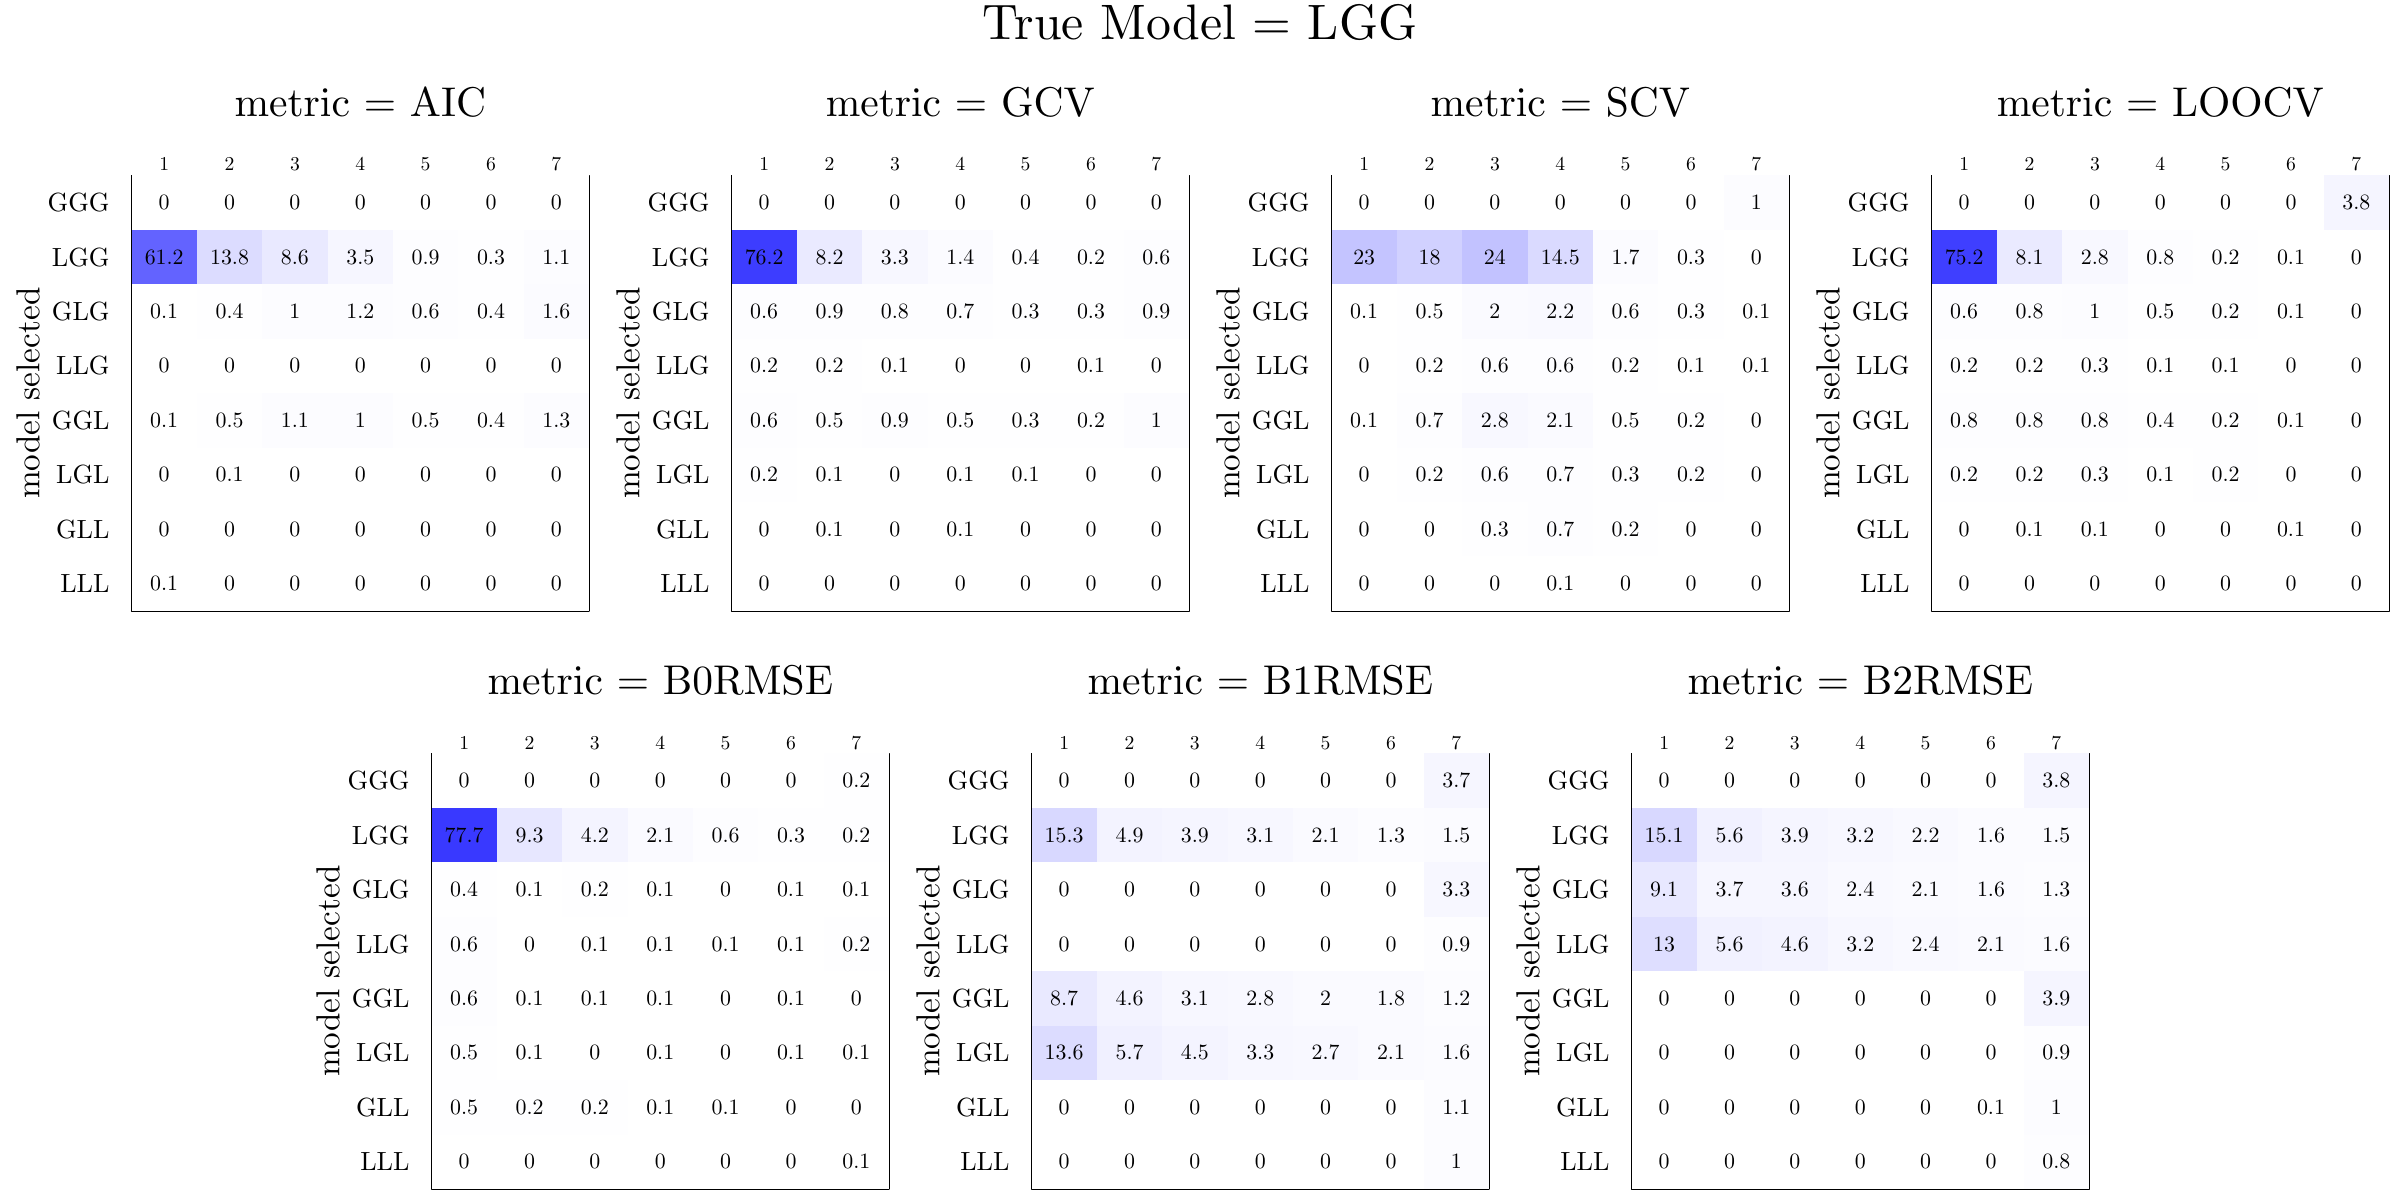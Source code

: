 % Created by tikzDevice version 0.8.1 on 2015-02-25 18:54:07
% !TEX encoding = UTF-8 Unicode
\documentclass{article}
\nonstopmode

\usepackage{tikz}

\usepackage[active,tightpage,psfixbb]{preview}

\PreviewEnvironment{pgfpicture}

\setlength\PreviewBorder{0pt}

\newcommand{\SweaveOpts}[1]{}  % do not interfere with LaTeX
\newcommand{\SweaveInput}[1]{} % because they are not real TeX commands
\newcommand{\Sexpr}[1]{}       % will only be parsed by R


%\usepackage{animate}
\usepackage[round]{natbib}
%\usepackage[nolists]{endfloat}
\usepackage[width = 5in]{geometry}
\usepackage{pdfpages, caption}
\usepackage{rotating}
\usepackage{caption, amsmath, graphicx, setspace, multirow, color, hyperref, array}
\usepackage{xcolor, colortbl}
\usepackage{arydshln}

\definecolor{Gray}{gray}{0.85}
\definecolor{Gray95}{gray}{0.95}
\definecolor{Gray75}{gray}{0.75}

\title{Can Conventional Measures Identify Geographically Varying Mixed Regression Relationships? A Simulation-based Analysis of Locally Weighted Regression}
\author{Aaron Swoboda}



\begin{document}

\begin{tikzpicture}[x=1pt,y=1pt]
\definecolor{fillColor}{RGB}{255,255,255}
\path[use as bounding box,fill=fillColor,fill opacity=0.00] (0,0) rectangle (867.24,433.62);
\begin{scope}
\path[clip] (  0.00,  0.00) rectangle (867.24,433.62);
\definecolor{drawColor}{RGB}{0,0,0}

\path[draw=drawColor,line width= 0.4pt,line join=round,line cap=round] ( 47.52,212.85) --
	(212.85,212.85) --
	(212.85,370.26) --
	( 47.52,370.26) --
	( 47.52,212.85);
\definecolor{fillColor}{RGB}{255,255,255}

\path[fill=fillColor] ( 47.52,350.58) rectangle ( 71.14,370.26);
\definecolor{fillColor}{RGB}{99,99,255}

\path[fill=fillColor] ( 47.52,330.91) rectangle ( 71.14,350.58);
\definecolor{fillColor}{RGB}{255,255,255}

\path[fill=fillColor] ( 47.52,311.23) rectangle ( 71.14,330.91);

\path[fill=fillColor] ( 47.52,291.56) rectangle ( 71.14,311.23);

\path[fill=fillColor] ( 47.52,271.88) rectangle ( 71.14,291.56);

\path[fill=fillColor] ( 47.52,252.20) rectangle ( 71.14,271.88);

\path[fill=fillColor] ( 47.52,232.53) rectangle ( 71.14,252.20);

\path[fill=fillColor] ( 47.52,212.85) rectangle ( 71.14,232.53);

\path[fill=fillColor] ( 71.14,350.58) rectangle ( 94.76,370.26);
\definecolor{fillColor}{RGB}{220,220,255}

\path[fill=fillColor] ( 71.14,330.91) rectangle ( 94.76,350.58);
\definecolor{fillColor}{RGB}{254,254,255}

\path[fill=fillColor] ( 71.14,311.23) rectangle ( 94.76,330.91);
\definecolor{fillColor}{RGB}{255,255,255}

\path[fill=fillColor] ( 71.14,291.56) rectangle ( 94.76,311.23);
\definecolor{fillColor}{RGB}{254,254,255}

\path[fill=fillColor] ( 71.14,271.88) rectangle ( 94.76,291.56);
\definecolor{fillColor}{RGB}{255,255,255}

\path[fill=fillColor] ( 71.14,252.20) rectangle ( 94.76,271.88);

\path[fill=fillColor] ( 71.14,232.53) rectangle ( 94.76,252.20);

\path[fill=fillColor] ( 71.14,212.85) rectangle ( 94.76,232.53);

\path[fill=fillColor] ( 94.76,350.58) rectangle (118.38,370.26);
\definecolor{fillColor}{RGB}{233,233,255}

\path[fill=fillColor] ( 94.76,330.91) rectangle (118.38,350.58);
\definecolor{fillColor}{RGB}{252,252,255}

\path[fill=fillColor] ( 94.76,311.23) rectangle (118.38,330.91);
\definecolor{fillColor}{RGB}{255,255,255}

\path[fill=fillColor] ( 94.76,291.56) rectangle (118.38,311.23);
\definecolor{fillColor}{RGB}{252,252,255}

\path[fill=fillColor] ( 94.76,271.88) rectangle (118.38,291.56);
\definecolor{fillColor}{RGB}{255,255,255}

\path[fill=fillColor] ( 94.76,252.20) rectangle (118.38,271.88);

\path[fill=fillColor] ( 94.76,232.53) rectangle (118.38,252.20);

\path[fill=fillColor] ( 94.76,212.85) rectangle (118.38,232.53);

\path[fill=fillColor] (118.38,350.58) rectangle (141.99,370.26);
\definecolor{fillColor}{RGB}{246,246,255}

\path[fill=fillColor] (118.38,330.91) rectangle (141.99,350.58);
\definecolor{fillColor}{RGB}{252,252,255}

\path[fill=fillColor] (118.38,311.23) rectangle (141.99,330.91);
\definecolor{fillColor}{RGB}{255,255,255}

\path[fill=fillColor] (118.38,291.56) rectangle (141.99,311.23);
\definecolor{fillColor}{RGB}{252,252,255}

\path[fill=fillColor] (118.38,271.88) rectangle (141.99,291.56);
\definecolor{fillColor}{RGB}{255,255,255}

\path[fill=fillColor] (118.38,252.20) rectangle (141.99,271.88);

\path[fill=fillColor] (118.38,232.53) rectangle (141.99,252.20);

\path[fill=fillColor] (118.38,212.85) rectangle (141.99,232.53);

\path[fill=fillColor] (141.99,350.58) rectangle (165.61,370.26);
\definecolor{fillColor}{RGB}{253,253,255}

\path[fill=fillColor] (141.99,330.91) rectangle (165.61,350.58);

\path[fill=fillColor] (141.99,311.23) rectangle (165.61,330.91);
\definecolor{fillColor}{RGB}{255,255,255}

\path[fill=fillColor] (141.99,291.56) rectangle (165.61,311.23);
\definecolor{fillColor}{RGB}{254,254,255}

\path[fill=fillColor] (141.99,271.88) rectangle (165.61,291.56);
\definecolor{fillColor}{RGB}{255,255,255}

\path[fill=fillColor] (141.99,252.20) rectangle (165.61,271.88);

\path[fill=fillColor] (141.99,232.53) rectangle (165.61,252.20);

\path[fill=fillColor] (141.99,212.85) rectangle (165.61,232.53);

\path[fill=fillColor] (165.61,350.58) rectangle (189.23,370.26);
\definecolor{fillColor}{RGB}{254,254,255}

\path[fill=fillColor] (165.61,330.91) rectangle (189.23,350.58);

\path[fill=fillColor] (165.61,311.23) rectangle (189.23,330.91);
\definecolor{fillColor}{RGB}{255,255,255}

\path[fill=fillColor] (165.61,291.56) rectangle (189.23,311.23);
\definecolor{fillColor}{RGB}{254,254,255}

\path[fill=fillColor] (165.61,271.88) rectangle (189.23,291.56);
\definecolor{fillColor}{RGB}{255,255,255}

\path[fill=fillColor] (165.61,252.20) rectangle (189.23,271.88);

\path[fill=fillColor] (165.61,232.53) rectangle (189.23,252.20);

\path[fill=fillColor] (165.61,212.85) rectangle (189.23,232.53);

\path[fill=fillColor] (189.23,350.58) rectangle (212.85,370.26);
\definecolor{fillColor}{RGB}{252,252,255}

\path[fill=fillColor] (189.23,330.91) rectangle (212.85,350.58);
\definecolor{fillColor}{RGB}{251,251,255}

\path[fill=fillColor] (189.23,311.23) rectangle (212.85,330.91);
\definecolor{fillColor}{RGB}{255,255,255}

\path[fill=fillColor] (189.23,291.56) rectangle (212.85,311.23);
\definecolor{fillColor}{RGB}{252,252,255}

\path[fill=fillColor] (189.23,271.88) rectangle (212.85,291.56);
\definecolor{fillColor}{RGB}{255,255,255}

\path[fill=fillColor] (189.23,252.20) rectangle (212.85,271.88);

\path[fill=fillColor] (189.23,232.53) rectangle (212.85,252.20);

\path[fill=fillColor] (189.23,212.85) rectangle (212.85,232.53);

\node[text=drawColor,anchor=base,inner sep=0pt, outer sep=0pt, scale=  0.79] at ( 59.33,357.88) {0};

\node[text=drawColor,anchor=base,inner sep=0pt, outer sep=0pt, scale=  0.79] at ( 59.33,338.21) {61.2};

\node[text=drawColor,anchor=base,inner sep=0pt, outer sep=0pt, scale=  0.79] at ( 59.33,318.53) {0.1};

\node[text=drawColor,anchor=base,inner sep=0pt, outer sep=0pt, scale=  0.79] at ( 59.33,298.85) {0};

\node[text=drawColor,anchor=base,inner sep=0pt, outer sep=0pt, scale=  0.79] at ( 59.33,279.18) {0.1};

\node[text=drawColor,anchor=base,inner sep=0pt, outer sep=0pt, scale=  0.79] at ( 59.33,259.50) {0};

\node[text=drawColor,anchor=base,inner sep=0pt, outer sep=0pt, scale=  0.79] at ( 59.33,239.82) {0};

\node[text=drawColor,anchor=base,inner sep=0pt, outer sep=0pt, scale=  0.79] at ( 59.33,220.15) {0.1};

\node[text=drawColor,anchor=base,inner sep=0pt, outer sep=0pt, scale=  0.79] at ( 82.95,357.88) {0};

\node[text=drawColor,anchor=base,inner sep=0pt, outer sep=0pt, scale=  0.79] at ( 82.95,338.21) {13.8};

\node[text=drawColor,anchor=base,inner sep=0pt, outer sep=0pt, scale=  0.79] at ( 82.95,318.53) {0.4};

\node[text=drawColor,anchor=base,inner sep=0pt, outer sep=0pt, scale=  0.79] at ( 82.95,298.85) {0};

\node[text=drawColor,anchor=base,inner sep=0pt, outer sep=0pt, scale=  0.79] at ( 82.95,279.18) {0.5};

\node[text=drawColor,anchor=base,inner sep=0pt, outer sep=0pt, scale=  0.79] at ( 82.95,259.50) {0.1};

\node[text=drawColor,anchor=base,inner sep=0pt, outer sep=0pt, scale=  0.79] at ( 82.95,239.82) {0};

\node[text=drawColor,anchor=base,inner sep=0pt, outer sep=0pt, scale=  0.79] at ( 82.95,220.15) {0};

\node[text=drawColor,anchor=base,inner sep=0pt, outer sep=0pt, scale=  0.79] at (106.57,357.88) {0};

\node[text=drawColor,anchor=base,inner sep=0pt, outer sep=0pt, scale=  0.79] at (106.57,338.21) {8.6};

\node[text=drawColor,anchor=base,inner sep=0pt, outer sep=0pt, scale=  0.79] at (106.57,318.53) {1};

\node[text=drawColor,anchor=base,inner sep=0pt, outer sep=0pt, scale=  0.79] at (106.57,298.85) {0};

\node[text=drawColor,anchor=base,inner sep=0pt, outer sep=0pt, scale=  0.79] at (106.57,279.18) {1.1};

\node[text=drawColor,anchor=base,inner sep=0pt, outer sep=0pt, scale=  0.79] at (106.57,259.50) {0};

\node[text=drawColor,anchor=base,inner sep=0pt, outer sep=0pt, scale=  0.79] at (106.57,239.82) {0};

\node[text=drawColor,anchor=base,inner sep=0pt, outer sep=0pt, scale=  0.79] at (106.57,220.15) {0};

\node[text=drawColor,anchor=base,inner sep=0pt, outer sep=0pt, scale=  0.79] at (130.19,357.88) {0};

\node[text=drawColor,anchor=base,inner sep=0pt, outer sep=0pt, scale=  0.79] at (130.19,338.21) {3.5};

\node[text=drawColor,anchor=base,inner sep=0pt, outer sep=0pt, scale=  0.79] at (130.19,318.53) {1.2};

\node[text=drawColor,anchor=base,inner sep=0pt, outer sep=0pt, scale=  0.79] at (130.19,298.85) {0};

\node[text=drawColor,anchor=base,inner sep=0pt, outer sep=0pt, scale=  0.79] at (130.19,279.18) {1};

\node[text=drawColor,anchor=base,inner sep=0pt, outer sep=0pt, scale=  0.79] at (130.19,259.50) {0};

\node[text=drawColor,anchor=base,inner sep=0pt, outer sep=0pt, scale=  0.79] at (130.19,239.82) {0};

\node[text=drawColor,anchor=base,inner sep=0pt, outer sep=0pt, scale=  0.79] at (130.19,220.15) {0};

\node[text=drawColor,anchor=base,inner sep=0pt, outer sep=0pt, scale=  0.79] at (153.80,357.88) {0};

\node[text=drawColor,anchor=base,inner sep=0pt, outer sep=0pt, scale=  0.79] at (153.80,338.21) {0.9};

\node[text=drawColor,anchor=base,inner sep=0pt, outer sep=0pt, scale=  0.79] at (153.80,318.53) {0.6};

\node[text=drawColor,anchor=base,inner sep=0pt, outer sep=0pt, scale=  0.79] at (153.80,298.85) {0};

\node[text=drawColor,anchor=base,inner sep=0pt, outer sep=0pt, scale=  0.79] at (153.80,279.18) {0.5};

\node[text=drawColor,anchor=base,inner sep=0pt, outer sep=0pt, scale=  0.79] at (153.80,259.50) {0};

\node[text=drawColor,anchor=base,inner sep=0pt, outer sep=0pt, scale=  0.79] at (153.80,239.82) {0};

\node[text=drawColor,anchor=base,inner sep=0pt, outer sep=0pt, scale=  0.79] at (153.80,220.15) {0};

\node[text=drawColor,anchor=base,inner sep=0pt, outer sep=0pt, scale=  0.79] at (177.42,357.88) {0};

\node[text=drawColor,anchor=base,inner sep=0pt, outer sep=0pt, scale=  0.79] at (177.42,338.21) {0.3};

\node[text=drawColor,anchor=base,inner sep=0pt, outer sep=0pt, scale=  0.79] at (177.42,318.53) {0.4};

\node[text=drawColor,anchor=base,inner sep=0pt, outer sep=0pt, scale=  0.79] at (177.42,298.85) {0};

\node[text=drawColor,anchor=base,inner sep=0pt, outer sep=0pt, scale=  0.79] at (177.42,279.18) {0.4};

\node[text=drawColor,anchor=base,inner sep=0pt, outer sep=0pt, scale=  0.79] at (177.42,259.50) {0};

\node[text=drawColor,anchor=base,inner sep=0pt, outer sep=0pt, scale=  0.79] at (177.42,239.82) {0};

\node[text=drawColor,anchor=base,inner sep=0pt, outer sep=0pt, scale=  0.79] at (177.42,220.15) {0};

\node[text=drawColor,anchor=base,inner sep=0pt, outer sep=0pt, scale=  0.79] at (201.04,357.88) {0};

\node[text=drawColor,anchor=base,inner sep=0pt, outer sep=0pt, scale=  0.79] at (201.04,338.21) {1.1};

\node[text=drawColor,anchor=base,inner sep=0pt, outer sep=0pt, scale=  0.79] at (201.04,318.53) {1.6};

\node[text=drawColor,anchor=base,inner sep=0pt, outer sep=0pt, scale=  0.79] at (201.04,298.85) {0};

\node[text=drawColor,anchor=base,inner sep=0pt, outer sep=0pt, scale=  0.79] at (201.04,279.18) {1.3};

\node[text=drawColor,anchor=base,inner sep=0pt, outer sep=0pt, scale=  0.79] at (201.04,259.50) {0};

\node[text=drawColor,anchor=base,inner sep=0pt, outer sep=0pt, scale=  0.79] at (201.04,239.82) {0};

\node[text=drawColor,anchor=base,inner sep=0pt, outer sep=0pt, scale=  0.79] at (201.04,220.15) {0};

\node[text=drawColor,anchor=base,inner sep=0pt, outer sep=0pt, scale=  0.71] at ( 59.33,371.84) {1};

\node[text=drawColor,anchor=base,inner sep=0pt, outer sep=0pt, scale=  0.71] at ( 82.95,371.84) {2};

\node[text=drawColor,anchor=base,inner sep=0pt, outer sep=0pt, scale=  0.71] at (106.57,371.84) {3};

\node[text=drawColor,anchor=base,inner sep=0pt, outer sep=0pt, scale=  0.71] at (130.19,371.84) {4};

\node[text=drawColor,anchor=base,inner sep=0pt, outer sep=0pt, scale=  0.71] at (153.80,371.84) {5};

\node[text=drawColor,anchor=base,inner sep=0pt, outer sep=0pt, scale=  0.71] at (177.42,371.84) {6};

\node[text=drawColor,anchor=base,inner sep=0pt, outer sep=0pt, scale=  0.71] at (201.04,371.84) {7};

\node[text=drawColor,anchor=base east,inner sep=0pt, outer sep=0pt, scale=  0.95] at ( 39.60,219.42) {LLL};

\node[text=drawColor,anchor=base east,inner sep=0pt, outer sep=0pt, scale=  0.95] at ( 39.60,239.09) {GLL};

\node[text=drawColor,anchor=base east,inner sep=0pt, outer sep=0pt, scale=  0.95] at ( 39.60,258.77) {LGL};

\node[text=drawColor,anchor=base east,inner sep=0pt, outer sep=0pt, scale=  0.95] at ( 39.60,278.44) {GGL};

\node[text=drawColor,anchor=base east,inner sep=0pt, outer sep=0pt, scale=  0.95] at ( 39.60,298.12) {LLG};

\node[text=drawColor,anchor=base east,inner sep=0pt, outer sep=0pt, scale=  0.95] at ( 39.60,317.80) {GLG};

\node[text=drawColor,anchor=base east,inner sep=0pt, outer sep=0pt, scale=  0.95] at ( 39.60,337.47) {LGG};

\node[text=drawColor,anchor=base east,inner sep=0pt, outer sep=0pt, scale=  0.95] at ( 39.60,357.15) {GGG};

\node[text=drawColor,rotate= 90.00,anchor=base,inner sep=0pt, outer sep=0pt, scale=  1.20] at ( 14.26,291.56) {model selected};

\node[text=drawColor,anchor=base,inner sep=0pt, outer sep=0pt, scale=  1.50] at (130.19,391.64) {metric = AIC};
\end{scope}
\begin{scope}
\path[clip] (  0.00,  0.00) rectangle (867.24,433.62);
\definecolor{drawColor}{RGB}{0,0,0}

\path[draw=drawColor,line width= 0.4pt,line join=round,line cap=round] (264.33,212.85) --
	(429.66,212.85) --
	(429.66,370.26) --
	(264.33,370.26) --
	(264.33,212.85);
\definecolor{fillColor}{RGB}{255,255,255}

\path[fill=fillColor] (264.33,350.58) rectangle (287.95,370.26);
\definecolor{fillColor}{RGB}{61,61,255}

\path[fill=fillColor] (264.33,330.91) rectangle (287.95,350.58);
\definecolor{fillColor}{RGB}{253,253,255}

\path[fill=fillColor] (264.33,311.23) rectangle (287.95,330.91);
\definecolor{fillColor}{RGB}{254,254,255}

\path[fill=fillColor] (264.33,291.56) rectangle (287.95,311.23);
\definecolor{fillColor}{RGB}{253,253,255}

\path[fill=fillColor] (264.33,271.88) rectangle (287.95,291.56);
\definecolor{fillColor}{RGB}{254,254,255}

\path[fill=fillColor] (264.33,252.20) rectangle (287.95,271.88);
\definecolor{fillColor}{RGB}{255,255,255}

\path[fill=fillColor] (264.33,232.53) rectangle (287.95,252.20);

\path[fill=fillColor] (264.33,212.85) rectangle (287.95,232.53);

\path[fill=fillColor] (287.95,350.58) rectangle (311.57,370.26);
\definecolor{fillColor}{RGB}{234,234,255}

\path[fill=fillColor] (287.95,330.91) rectangle (311.57,350.58);
\definecolor{fillColor}{RGB}{253,253,255}

\path[fill=fillColor] (287.95,311.23) rectangle (311.57,330.91);
\definecolor{fillColor}{RGB}{254,254,255}

\path[fill=fillColor] (287.95,291.56) rectangle (311.57,311.23);

\path[fill=fillColor] (287.95,271.88) rectangle (311.57,291.56);
\definecolor{fillColor}{RGB}{255,255,255}

\path[fill=fillColor] (287.95,252.20) rectangle (311.57,271.88);

\path[fill=fillColor] (287.95,232.53) rectangle (311.57,252.20);

\path[fill=fillColor] (287.95,212.85) rectangle (311.57,232.53);

\path[fill=fillColor] (311.57,350.58) rectangle (335.19,370.26);
\definecolor{fillColor}{RGB}{247,247,255}

\path[fill=fillColor] (311.57,330.91) rectangle (335.19,350.58);
\definecolor{fillColor}{RGB}{253,253,255}

\path[fill=fillColor] (311.57,311.23) rectangle (335.19,330.91);
\definecolor{fillColor}{RGB}{255,255,255}

\path[fill=fillColor] (311.57,291.56) rectangle (335.19,311.23);
\definecolor{fillColor}{RGB}{253,253,255}

\path[fill=fillColor] (311.57,271.88) rectangle (335.19,291.56);
\definecolor{fillColor}{RGB}{255,255,255}

\path[fill=fillColor] (311.57,252.20) rectangle (335.19,271.88);

\path[fill=fillColor] (311.57,232.53) rectangle (335.19,252.20);

\path[fill=fillColor] (311.57,212.85) rectangle (335.19,232.53);

\path[fill=fillColor] (335.19,350.58) rectangle (358.80,370.26);
\definecolor{fillColor}{RGB}{251,251,255}

\path[fill=fillColor] (335.19,330.91) rectangle (358.80,350.58);
\definecolor{fillColor}{RGB}{253,253,255}

\path[fill=fillColor] (335.19,311.23) rectangle (358.80,330.91);
\definecolor{fillColor}{RGB}{255,255,255}

\path[fill=fillColor] (335.19,291.56) rectangle (358.80,311.23);
\definecolor{fillColor}{RGB}{254,254,255}

\path[fill=fillColor] (335.19,271.88) rectangle (358.80,291.56);
\definecolor{fillColor}{RGB}{255,255,255}

\path[fill=fillColor] (335.19,252.20) rectangle (358.80,271.88);

\path[fill=fillColor] (335.19,232.53) rectangle (358.80,252.20);

\path[fill=fillColor] (335.19,212.85) rectangle (358.80,232.53);

\path[fill=fillColor] (358.80,350.58) rectangle (382.42,370.26);
\definecolor{fillColor}{RGB}{254,254,255}

\path[fill=fillColor] (358.80,330.91) rectangle (382.42,350.58);

\path[fill=fillColor] (358.80,311.23) rectangle (382.42,330.91);
\definecolor{fillColor}{RGB}{255,255,255}

\path[fill=fillColor] (358.80,291.56) rectangle (382.42,311.23);
\definecolor{fillColor}{RGB}{254,254,255}

\path[fill=fillColor] (358.80,271.88) rectangle (382.42,291.56);
\definecolor{fillColor}{RGB}{255,255,255}

\path[fill=fillColor] (358.80,252.20) rectangle (382.42,271.88);

\path[fill=fillColor] (358.80,232.53) rectangle (382.42,252.20);

\path[fill=fillColor] (358.80,212.85) rectangle (382.42,232.53);

\path[fill=fillColor] (382.42,350.58) rectangle (406.04,370.26);
\definecolor{fillColor}{RGB}{254,254,255}

\path[fill=fillColor] (382.42,330.91) rectangle (406.04,350.58);

\path[fill=fillColor] (382.42,311.23) rectangle (406.04,330.91);
\definecolor{fillColor}{RGB}{255,255,255}

\path[fill=fillColor] (382.42,291.56) rectangle (406.04,311.23);
\definecolor{fillColor}{RGB}{254,254,255}

\path[fill=fillColor] (382.42,271.88) rectangle (406.04,291.56);
\definecolor{fillColor}{RGB}{255,255,255}

\path[fill=fillColor] (382.42,252.20) rectangle (406.04,271.88);

\path[fill=fillColor] (382.42,232.53) rectangle (406.04,252.20);

\path[fill=fillColor] (382.42,212.85) rectangle (406.04,232.53);

\path[fill=fillColor] (406.04,350.58) rectangle (429.66,370.26);
\definecolor{fillColor}{RGB}{253,253,255}

\path[fill=fillColor] (406.04,330.91) rectangle (429.66,350.58);

\path[fill=fillColor] (406.04,311.23) rectangle (429.66,330.91);
\definecolor{fillColor}{RGB}{255,255,255}

\path[fill=fillColor] (406.04,291.56) rectangle (429.66,311.23);
\definecolor{fillColor}{RGB}{252,252,255}

\path[fill=fillColor] (406.04,271.88) rectangle (429.66,291.56);
\definecolor{fillColor}{RGB}{255,255,255}

\path[fill=fillColor] (406.04,252.20) rectangle (429.66,271.88);

\path[fill=fillColor] (406.04,232.53) rectangle (429.66,252.20);

\path[fill=fillColor] (406.04,212.85) rectangle (429.66,232.53);

\node[text=drawColor,anchor=base,inner sep=0pt, outer sep=0pt, scale=  0.79] at (276.14,357.88) {0};

\node[text=drawColor,anchor=base,inner sep=0pt, outer sep=0pt, scale=  0.79] at (276.14,338.21) {76.2};

\node[text=drawColor,anchor=base,inner sep=0pt, outer sep=0pt, scale=  0.79] at (276.14,318.53) {0.6};

\node[text=drawColor,anchor=base,inner sep=0pt, outer sep=0pt, scale=  0.79] at (276.14,298.85) {0.2};

\node[text=drawColor,anchor=base,inner sep=0pt, outer sep=0pt, scale=  0.79] at (276.14,279.18) {0.6};

\node[text=drawColor,anchor=base,inner sep=0pt, outer sep=0pt, scale=  0.79] at (276.14,259.50) {0.2};

\node[text=drawColor,anchor=base,inner sep=0pt, outer sep=0pt, scale=  0.79] at (276.14,239.82) {0};

\node[text=drawColor,anchor=base,inner sep=0pt, outer sep=0pt, scale=  0.79] at (276.14,220.15) {0};

\node[text=drawColor,anchor=base,inner sep=0pt, outer sep=0pt, scale=  0.79] at (299.76,357.88) {0};

\node[text=drawColor,anchor=base,inner sep=0pt, outer sep=0pt, scale=  0.79] at (299.76,338.21) {8.2};

\node[text=drawColor,anchor=base,inner sep=0pt, outer sep=0pt, scale=  0.79] at (299.76,318.53) {0.9};

\node[text=drawColor,anchor=base,inner sep=0pt, outer sep=0pt, scale=  0.79] at (299.76,298.85) {0.2};

\node[text=drawColor,anchor=base,inner sep=0pt, outer sep=0pt, scale=  0.79] at (299.76,279.18) {0.5};

\node[text=drawColor,anchor=base,inner sep=0pt, outer sep=0pt, scale=  0.79] at (299.76,259.50) {0.1};

\node[text=drawColor,anchor=base,inner sep=0pt, outer sep=0pt, scale=  0.79] at (299.76,239.82) {0.1};

\node[text=drawColor,anchor=base,inner sep=0pt, outer sep=0pt, scale=  0.79] at (299.76,220.15) {0};

\node[text=drawColor,anchor=base,inner sep=0pt, outer sep=0pt, scale=  0.79] at (323.38,357.88) {0};

\node[text=drawColor,anchor=base,inner sep=0pt, outer sep=0pt, scale=  0.79] at (323.38,338.21) {3.3};

\node[text=drawColor,anchor=base,inner sep=0pt, outer sep=0pt, scale=  0.79] at (323.38,318.53) {0.8};

\node[text=drawColor,anchor=base,inner sep=0pt, outer sep=0pt, scale=  0.79] at (323.38,298.85) {0.1};

\node[text=drawColor,anchor=base,inner sep=0pt, outer sep=0pt, scale=  0.79] at (323.38,279.18) {0.9};

\node[text=drawColor,anchor=base,inner sep=0pt, outer sep=0pt, scale=  0.79] at (323.38,259.50) {0};

\node[text=drawColor,anchor=base,inner sep=0pt, outer sep=0pt, scale=  0.79] at (323.38,239.82) {0};

\node[text=drawColor,anchor=base,inner sep=0pt, outer sep=0pt, scale=  0.79] at (323.38,220.15) {0};

\node[text=drawColor,anchor=base,inner sep=0pt, outer sep=0pt, scale=  0.79] at (347.00,357.88) {0};

\node[text=drawColor,anchor=base,inner sep=0pt, outer sep=0pt, scale=  0.79] at (347.00,338.21) {1.4};

\node[text=drawColor,anchor=base,inner sep=0pt, outer sep=0pt, scale=  0.79] at (347.00,318.53) {0.7};

\node[text=drawColor,anchor=base,inner sep=0pt, outer sep=0pt, scale=  0.79] at (347.00,298.85) {0};

\node[text=drawColor,anchor=base,inner sep=0pt, outer sep=0pt, scale=  0.79] at (347.00,279.18) {0.5};

\node[text=drawColor,anchor=base,inner sep=0pt, outer sep=0pt, scale=  0.79] at (347.00,259.50) {0.1};

\node[text=drawColor,anchor=base,inner sep=0pt, outer sep=0pt, scale=  0.79] at (347.00,239.82) {0.1};

\node[text=drawColor,anchor=base,inner sep=0pt, outer sep=0pt, scale=  0.79] at (347.00,220.15) {0};

\node[text=drawColor,anchor=base,inner sep=0pt, outer sep=0pt, scale=  0.79] at (370.61,357.88) {0};

\node[text=drawColor,anchor=base,inner sep=0pt, outer sep=0pt, scale=  0.79] at (370.61,338.21) {0.4};

\node[text=drawColor,anchor=base,inner sep=0pt, outer sep=0pt, scale=  0.79] at (370.61,318.53) {0.3};

\node[text=drawColor,anchor=base,inner sep=0pt, outer sep=0pt, scale=  0.79] at (370.61,298.85) {0};

\node[text=drawColor,anchor=base,inner sep=0pt, outer sep=0pt, scale=  0.79] at (370.61,279.18) {0.3};

\node[text=drawColor,anchor=base,inner sep=0pt, outer sep=0pt, scale=  0.79] at (370.61,259.50) {0.1};

\node[text=drawColor,anchor=base,inner sep=0pt, outer sep=0pt, scale=  0.79] at (370.61,239.82) {0};

\node[text=drawColor,anchor=base,inner sep=0pt, outer sep=0pt, scale=  0.79] at (370.61,220.15) {0};

\node[text=drawColor,anchor=base,inner sep=0pt, outer sep=0pt, scale=  0.79] at (394.23,357.88) {0};

\node[text=drawColor,anchor=base,inner sep=0pt, outer sep=0pt, scale=  0.79] at (394.23,338.21) {0.2};

\node[text=drawColor,anchor=base,inner sep=0pt, outer sep=0pt, scale=  0.79] at (394.23,318.53) {0.3};

\node[text=drawColor,anchor=base,inner sep=0pt, outer sep=0pt, scale=  0.79] at (394.23,298.85) {0.1};

\node[text=drawColor,anchor=base,inner sep=0pt, outer sep=0pt, scale=  0.79] at (394.23,279.18) {0.2};

\node[text=drawColor,anchor=base,inner sep=0pt, outer sep=0pt, scale=  0.79] at (394.23,259.50) {0};

\node[text=drawColor,anchor=base,inner sep=0pt, outer sep=0pt, scale=  0.79] at (394.23,239.82) {0};

\node[text=drawColor,anchor=base,inner sep=0pt, outer sep=0pt, scale=  0.79] at (394.23,220.15) {0};

\node[text=drawColor,anchor=base,inner sep=0pt, outer sep=0pt, scale=  0.79] at (417.85,357.88) {0};

\node[text=drawColor,anchor=base,inner sep=0pt, outer sep=0pt, scale=  0.79] at (417.85,338.21) {0.6};

\node[text=drawColor,anchor=base,inner sep=0pt, outer sep=0pt, scale=  0.79] at (417.85,318.53) {0.9};

\node[text=drawColor,anchor=base,inner sep=0pt, outer sep=0pt, scale=  0.79] at (417.85,298.85) {0};

\node[text=drawColor,anchor=base,inner sep=0pt, outer sep=0pt, scale=  0.79] at (417.85,279.18) {1};

\node[text=drawColor,anchor=base,inner sep=0pt, outer sep=0pt, scale=  0.79] at (417.85,259.50) {0};

\node[text=drawColor,anchor=base,inner sep=0pt, outer sep=0pt, scale=  0.79] at (417.85,239.82) {0};

\node[text=drawColor,anchor=base,inner sep=0pt, outer sep=0pt, scale=  0.79] at (417.85,220.15) {0};

\node[text=drawColor,anchor=base,inner sep=0pt, outer sep=0pt, scale=  0.71] at (276.14,371.84) {1};

\node[text=drawColor,anchor=base,inner sep=0pt, outer sep=0pt, scale=  0.71] at (299.76,371.84) {2};

\node[text=drawColor,anchor=base,inner sep=0pt, outer sep=0pt, scale=  0.71] at (323.38,371.84) {3};

\node[text=drawColor,anchor=base,inner sep=0pt, outer sep=0pt, scale=  0.71] at (347.00,371.84) {4};

\node[text=drawColor,anchor=base,inner sep=0pt, outer sep=0pt, scale=  0.71] at (370.61,371.84) {5};

\node[text=drawColor,anchor=base,inner sep=0pt, outer sep=0pt, scale=  0.71] at (394.23,371.84) {6};

\node[text=drawColor,anchor=base,inner sep=0pt, outer sep=0pt, scale=  0.71] at (417.85,371.84) {7};

\node[text=drawColor,anchor=base east,inner sep=0pt, outer sep=0pt, scale=  0.95] at (256.41,219.42) {LLL};

\node[text=drawColor,anchor=base east,inner sep=0pt, outer sep=0pt, scale=  0.95] at (256.41,239.09) {GLL};

\node[text=drawColor,anchor=base east,inner sep=0pt, outer sep=0pt, scale=  0.95] at (256.41,258.77) {LGL};

\node[text=drawColor,anchor=base east,inner sep=0pt, outer sep=0pt, scale=  0.95] at (256.41,278.44) {GGL};

\node[text=drawColor,anchor=base east,inner sep=0pt, outer sep=0pt, scale=  0.95] at (256.41,298.12) {LLG};

\node[text=drawColor,anchor=base east,inner sep=0pt, outer sep=0pt, scale=  0.95] at (256.41,317.80) {GLG};

\node[text=drawColor,anchor=base east,inner sep=0pt, outer sep=0pt, scale=  0.95] at (256.41,337.47) {LGG};

\node[text=drawColor,anchor=base east,inner sep=0pt, outer sep=0pt, scale=  0.95] at (256.41,357.15) {GGG};

\node[text=drawColor,rotate= 90.00,anchor=base,inner sep=0pt, outer sep=0pt, scale=  1.20] at (231.07,291.56) {model selected};

\node[text=drawColor,anchor=base,inner sep=0pt, outer sep=0pt, scale=  1.50] at (347.00,391.64) {metric = GCV};
\end{scope}
\begin{scope}
\path[clip] (  0.00,  0.00) rectangle (867.24,433.62);
\definecolor{drawColor}{RGB}{0,0,0}

\path[draw=drawColor,line width= 0.4pt,line join=round,line cap=round] (481.14,212.85) --
	(646.47,212.85) --
	(646.47,370.26) --
	(481.14,370.26) --
	(481.14,212.85);
\definecolor{fillColor}{RGB}{255,255,255}

\path[fill=fillColor] (481.14,350.58) rectangle (504.76,370.26);
\definecolor{fillColor}{RGB}{196,196,255}

\path[fill=fillColor] (481.14,330.91) rectangle (504.76,350.58);
\definecolor{fillColor}{RGB}{255,255,255}

\path[fill=fillColor] (481.14,311.23) rectangle (504.76,330.91);

\path[fill=fillColor] (481.14,291.56) rectangle (504.76,311.23);

\path[fill=fillColor] (481.14,271.88) rectangle (504.76,291.56);

\path[fill=fillColor] (481.14,252.20) rectangle (504.76,271.88);

\path[fill=fillColor] (481.14,232.53) rectangle (504.76,252.20);

\path[fill=fillColor] (481.14,212.85) rectangle (504.76,232.53);

\path[fill=fillColor] (504.76,350.58) rectangle (528.38,370.26);
\definecolor{fillColor}{RGB}{209,209,255}

\path[fill=fillColor] (504.76,330.91) rectangle (528.38,350.58);
\definecolor{fillColor}{RGB}{254,254,255}

\path[fill=fillColor] (504.76,311.23) rectangle (528.38,330.91);

\path[fill=fillColor] (504.76,291.56) rectangle (528.38,311.23);
\definecolor{fillColor}{RGB}{253,253,255}

\path[fill=fillColor] (504.76,271.88) rectangle (528.38,291.56);
\definecolor{fillColor}{RGB}{254,254,255}

\path[fill=fillColor] (504.76,252.20) rectangle (528.38,271.88);
\definecolor{fillColor}{RGB}{255,255,255}

\path[fill=fillColor] (504.76,232.53) rectangle (528.38,252.20);

\path[fill=fillColor] (504.76,212.85) rectangle (528.38,232.53);

\path[fill=fillColor] (528.38,350.58) rectangle (552.00,370.26);
\definecolor{fillColor}{RGB}{194,194,255}

\path[fill=fillColor] (528.38,330.91) rectangle (552.00,350.58);
\definecolor{fillColor}{RGB}{250,250,255}

\path[fill=fillColor] (528.38,311.23) rectangle (552.00,330.91);
\definecolor{fillColor}{RGB}{253,253,255}

\path[fill=fillColor] (528.38,291.56) rectangle (552.00,311.23);
\definecolor{fillColor}{RGB}{248,248,255}

\path[fill=fillColor] (528.38,271.88) rectangle (552.00,291.56);
\definecolor{fillColor}{RGB}{253,253,255}

\path[fill=fillColor] (528.38,252.20) rectangle (552.00,271.88);
\definecolor{fillColor}{RGB}{254,254,255}

\path[fill=fillColor] (528.38,232.53) rectangle (552.00,252.20);
\definecolor{fillColor}{RGB}{255,255,255}

\path[fill=fillColor] (528.38,212.85) rectangle (552.00,232.53);

\path[fill=fillColor] (552.00,350.58) rectangle (575.61,370.26);
\definecolor{fillColor}{RGB}{218,218,255}

\path[fill=fillColor] (552.00,330.91) rectangle (575.61,350.58);
\definecolor{fillColor}{RGB}{249,249,255}

\path[fill=fillColor] (552.00,311.23) rectangle (575.61,330.91);
\definecolor{fillColor}{RGB}{253,253,255}

\path[fill=fillColor] (552.00,291.56) rectangle (575.61,311.23);
\definecolor{fillColor}{RGB}{250,250,255}

\path[fill=fillColor] (552.00,271.88) rectangle (575.61,291.56);
\definecolor{fillColor}{RGB}{253,253,255}

\path[fill=fillColor] (552.00,252.20) rectangle (575.61,271.88);

\path[fill=fillColor] (552.00,232.53) rectangle (575.61,252.20);
\definecolor{fillColor}{RGB}{255,255,255}

\path[fill=fillColor] (552.00,212.85) rectangle (575.61,232.53);

\path[fill=fillColor] (575.61,350.58) rectangle (599.23,370.26);
\definecolor{fillColor}{RGB}{251,251,255}

\path[fill=fillColor] (575.61,330.91) rectangle (599.23,350.58);
\definecolor{fillColor}{RGB}{253,253,255}

\path[fill=fillColor] (575.61,311.23) rectangle (599.23,330.91);
\definecolor{fillColor}{RGB}{254,254,255}

\path[fill=fillColor] (575.61,291.56) rectangle (599.23,311.23);

\path[fill=fillColor] (575.61,271.88) rectangle (599.23,291.56);

\path[fill=fillColor] (575.61,252.20) rectangle (599.23,271.88);

\path[fill=fillColor] (575.61,232.53) rectangle (599.23,252.20);
\definecolor{fillColor}{RGB}{255,255,255}

\path[fill=fillColor] (575.61,212.85) rectangle (599.23,232.53);

\path[fill=fillColor] (599.23,350.58) rectangle (622.85,370.26);
\definecolor{fillColor}{RGB}{254,254,255}

\path[fill=fillColor] (599.23,330.91) rectangle (622.85,350.58);

\path[fill=fillColor] (599.23,311.23) rectangle (622.85,330.91);
\definecolor{fillColor}{RGB}{255,255,255}

\path[fill=fillColor] (599.23,291.56) rectangle (622.85,311.23);
\definecolor{fillColor}{RGB}{254,254,255}

\path[fill=fillColor] (599.23,271.88) rectangle (622.85,291.56);

\path[fill=fillColor] (599.23,252.20) rectangle (622.85,271.88);
\definecolor{fillColor}{RGB}{255,255,255}

\path[fill=fillColor] (599.23,232.53) rectangle (622.85,252.20);

\path[fill=fillColor] (599.23,212.85) rectangle (622.85,232.53);
\definecolor{fillColor}{RGB}{252,252,255}

\path[fill=fillColor] (622.85,350.58) rectangle (646.47,370.26);
\definecolor{fillColor}{RGB}{255,255,255}

\path[fill=fillColor] (622.85,330.91) rectangle (646.47,350.58);

\path[fill=fillColor] (622.85,311.23) rectangle (646.47,330.91);

\path[fill=fillColor] (622.85,291.56) rectangle (646.47,311.23);

\path[fill=fillColor] (622.85,271.88) rectangle (646.47,291.56);

\path[fill=fillColor] (622.85,252.20) rectangle (646.47,271.88);

\path[fill=fillColor] (622.85,232.53) rectangle (646.47,252.20);

\path[fill=fillColor] (622.85,212.85) rectangle (646.47,232.53);

\node[text=drawColor,anchor=base,inner sep=0pt, outer sep=0pt, scale=  0.79] at (492.95,357.88) {0};

\node[text=drawColor,anchor=base,inner sep=0pt, outer sep=0pt, scale=  0.79] at (492.95,338.21) {23};

\node[text=drawColor,anchor=base,inner sep=0pt, outer sep=0pt, scale=  0.79] at (492.95,318.53) {0.1};

\node[text=drawColor,anchor=base,inner sep=0pt, outer sep=0pt, scale=  0.79] at (492.95,298.85) {0};

\node[text=drawColor,anchor=base,inner sep=0pt, outer sep=0pt, scale=  0.79] at (492.95,279.18) {0.1};

\node[text=drawColor,anchor=base,inner sep=0pt, outer sep=0pt, scale=  0.79] at (492.95,259.50) {0};

\node[text=drawColor,anchor=base,inner sep=0pt, outer sep=0pt, scale=  0.79] at (492.95,239.82) {0};

\node[text=drawColor,anchor=base,inner sep=0pt, outer sep=0pt, scale=  0.79] at (492.95,220.15) {0};

\node[text=drawColor,anchor=base,inner sep=0pt, outer sep=0pt, scale=  0.79] at (516.57,357.88) {0};

\node[text=drawColor,anchor=base,inner sep=0pt, outer sep=0pt, scale=  0.79] at (516.57,338.21) {18};

\node[text=drawColor,anchor=base,inner sep=0pt, outer sep=0pt, scale=  0.79] at (516.57,318.53) {0.5};

\node[text=drawColor,anchor=base,inner sep=0pt, outer sep=0pt, scale=  0.79] at (516.57,298.85) {0.2};

\node[text=drawColor,anchor=base,inner sep=0pt, outer sep=0pt, scale=  0.79] at (516.57,279.18) {0.7};

\node[text=drawColor,anchor=base,inner sep=0pt, outer sep=0pt, scale=  0.79] at (516.57,259.50) {0.2};

\node[text=drawColor,anchor=base,inner sep=0pt, outer sep=0pt, scale=  0.79] at (516.57,239.82) {0};

\node[text=drawColor,anchor=base,inner sep=0pt, outer sep=0pt, scale=  0.79] at (516.57,220.15) {0};

\node[text=drawColor,anchor=base,inner sep=0pt, outer sep=0pt, scale=  0.79] at (540.19,357.88) {0};

\node[text=drawColor,anchor=base,inner sep=0pt, outer sep=0pt, scale=  0.79] at (540.19,338.21) {24};

\node[text=drawColor,anchor=base,inner sep=0pt, outer sep=0pt, scale=  0.79] at (540.19,318.53) {2};

\node[text=drawColor,anchor=base,inner sep=0pt, outer sep=0pt, scale=  0.79] at (540.19,298.85) {0.6};

\node[text=drawColor,anchor=base,inner sep=0pt, outer sep=0pt, scale=  0.79] at (540.19,279.18) {2.8};

\node[text=drawColor,anchor=base,inner sep=0pt, outer sep=0pt, scale=  0.79] at (540.19,259.50) {0.6};

\node[text=drawColor,anchor=base,inner sep=0pt, outer sep=0pt, scale=  0.79] at (540.19,239.82) {0.3};

\node[text=drawColor,anchor=base,inner sep=0pt, outer sep=0pt, scale=  0.79] at (540.19,220.15) {0};

\node[text=drawColor,anchor=base,inner sep=0pt, outer sep=0pt, scale=  0.79] at (563.81,357.88) {0};

\node[text=drawColor,anchor=base,inner sep=0pt, outer sep=0pt, scale=  0.79] at (563.81,338.21) {14.5};

\node[text=drawColor,anchor=base,inner sep=0pt, outer sep=0pt, scale=  0.79] at (563.81,318.53) {2.2};

\node[text=drawColor,anchor=base,inner sep=0pt, outer sep=0pt, scale=  0.79] at (563.81,298.85) {0.6};

\node[text=drawColor,anchor=base,inner sep=0pt, outer sep=0pt, scale=  0.79] at (563.81,279.18) {2.1};

\node[text=drawColor,anchor=base,inner sep=0pt, outer sep=0pt, scale=  0.79] at (563.81,259.50) {0.7};

\node[text=drawColor,anchor=base,inner sep=0pt, outer sep=0pt, scale=  0.79] at (563.81,239.82) {0.7};

\node[text=drawColor,anchor=base,inner sep=0pt, outer sep=0pt, scale=  0.79] at (563.81,220.15) {0.1};

\node[text=drawColor,anchor=base,inner sep=0pt, outer sep=0pt, scale=  0.79] at (587.42,357.88) {0};

\node[text=drawColor,anchor=base,inner sep=0pt, outer sep=0pt, scale=  0.79] at (587.42,338.21) {1.7};

\node[text=drawColor,anchor=base,inner sep=0pt, outer sep=0pt, scale=  0.79] at (587.42,318.53) {0.6};

\node[text=drawColor,anchor=base,inner sep=0pt, outer sep=0pt, scale=  0.79] at (587.42,298.85) {0.2};

\node[text=drawColor,anchor=base,inner sep=0pt, outer sep=0pt, scale=  0.79] at (587.42,279.18) {0.5};

\node[text=drawColor,anchor=base,inner sep=0pt, outer sep=0pt, scale=  0.79] at (587.42,259.50) {0.3};

\node[text=drawColor,anchor=base,inner sep=0pt, outer sep=0pt, scale=  0.79] at (587.42,239.82) {0.2};

\node[text=drawColor,anchor=base,inner sep=0pt, outer sep=0pt, scale=  0.79] at (587.42,220.15) {0};

\node[text=drawColor,anchor=base,inner sep=0pt, outer sep=0pt, scale=  0.79] at (611.04,357.88) {0};

\node[text=drawColor,anchor=base,inner sep=0pt, outer sep=0pt, scale=  0.79] at (611.04,338.21) {0.3};

\node[text=drawColor,anchor=base,inner sep=0pt, outer sep=0pt, scale=  0.79] at (611.04,318.53) {0.3};

\node[text=drawColor,anchor=base,inner sep=0pt, outer sep=0pt, scale=  0.79] at (611.04,298.85) {0.1};

\node[text=drawColor,anchor=base,inner sep=0pt, outer sep=0pt, scale=  0.79] at (611.04,279.18) {0.2};

\node[text=drawColor,anchor=base,inner sep=0pt, outer sep=0pt, scale=  0.79] at (611.04,259.50) {0.2};

\node[text=drawColor,anchor=base,inner sep=0pt, outer sep=0pt, scale=  0.79] at (611.04,239.82) {0};

\node[text=drawColor,anchor=base,inner sep=0pt, outer sep=0pt, scale=  0.79] at (611.04,220.15) {0};

\node[text=drawColor,anchor=base,inner sep=0pt, outer sep=0pt, scale=  0.79] at (634.66,357.88) {1};

\node[text=drawColor,anchor=base,inner sep=0pt, outer sep=0pt, scale=  0.79] at (634.66,338.21) {0};

\node[text=drawColor,anchor=base,inner sep=0pt, outer sep=0pt, scale=  0.79] at (634.66,318.53) {0.1};

\node[text=drawColor,anchor=base,inner sep=0pt, outer sep=0pt, scale=  0.79] at (634.66,298.85) {0.1};

\node[text=drawColor,anchor=base,inner sep=0pt, outer sep=0pt, scale=  0.79] at (634.66,279.18) {0};

\node[text=drawColor,anchor=base,inner sep=0pt, outer sep=0pt, scale=  0.79] at (634.66,259.50) {0};

\node[text=drawColor,anchor=base,inner sep=0pt, outer sep=0pt, scale=  0.79] at (634.66,239.82) {0};

\node[text=drawColor,anchor=base,inner sep=0pt, outer sep=0pt, scale=  0.79] at (634.66,220.15) {0};

\node[text=drawColor,anchor=base,inner sep=0pt, outer sep=0pt, scale=  0.71] at (492.95,371.84) {1};

\node[text=drawColor,anchor=base,inner sep=0pt, outer sep=0pt, scale=  0.71] at (516.57,371.84) {2};

\node[text=drawColor,anchor=base,inner sep=0pt, outer sep=0pt, scale=  0.71] at (540.19,371.84) {3};

\node[text=drawColor,anchor=base,inner sep=0pt, outer sep=0pt, scale=  0.71] at (563.81,371.84) {4};

\node[text=drawColor,anchor=base,inner sep=0pt, outer sep=0pt, scale=  0.71] at (587.42,371.84) {5};

\node[text=drawColor,anchor=base,inner sep=0pt, outer sep=0pt, scale=  0.71] at (611.04,371.84) {6};

\node[text=drawColor,anchor=base,inner sep=0pt, outer sep=0pt, scale=  0.71] at (634.66,371.84) {7};

\node[text=drawColor,anchor=base east,inner sep=0pt, outer sep=0pt, scale=  0.95] at (473.22,219.42) {LLL};

\node[text=drawColor,anchor=base east,inner sep=0pt, outer sep=0pt, scale=  0.95] at (473.22,239.09) {GLL};

\node[text=drawColor,anchor=base east,inner sep=0pt, outer sep=0pt, scale=  0.95] at (473.22,258.77) {LGL};

\node[text=drawColor,anchor=base east,inner sep=0pt, outer sep=0pt, scale=  0.95] at (473.22,278.44) {GGL};

\node[text=drawColor,anchor=base east,inner sep=0pt, outer sep=0pt, scale=  0.95] at (473.22,298.12) {LLG};

\node[text=drawColor,anchor=base east,inner sep=0pt, outer sep=0pt, scale=  0.95] at (473.22,317.80) {GLG};

\node[text=drawColor,anchor=base east,inner sep=0pt, outer sep=0pt, scale=  0.95] at (473.22,337.47) {LGG};

\node[text=drawColor,anchor=base east,inner sep=0pt, outer sep=0pt, scale=  0.95] at (473.22,357.15) {GGG};

\node[text=drawColor,rotate= 90.00,anchor=base,inner sep=0pt, outer sep=0pt, scale=  1.20] at (447.88,291.56) {model selected};

\node[text=drawColor,anchor=base,inner sep=0pt, outer sep=0pt, scale=  1.50] at (563.81,391.64) {metric = SCV};
\end{scope}
\begin{scope}
\path[clip] (  0.00,  0.00) rectangle (867.24,433.62);
\definecolor{drawColor}{RGB}{0,0,0}

\path[draw=drawColor,line width= 0.4pt,line join=round,line cap=round] (697.95,212.85) --
	(863.28,212.85) --
	(863.28,370.26) --
	(697.95,370.26) --
	(697.95,212.85);
\definecolor{fillColor}{RGB}{255,255,255}

\path[fill=fillColor] (697.95,350.58) rectangle (721.57,370.26);
\definecolor{fillColor}{RGB}{63,63,255}

\path[fill=fillColor] (697.95,330.91) rectangle (721.57,350.58);
\definecolor{fillColor}{RGB}{253,253,255}

\path[fill=fillColor] (697.95,311.23) rectangle (721.57,330.91);
\definecolor{fillColor}{RGB}{254,254,255}

\path[fill=fillColor] (697.95,291.56) rectangle (721.57,311.23);
\definecolor{fillColor}{RGB}{253,253,255}

\path[fill=fillColor] (697.95,271.88) rectangle (721.57,291.56);
\definecolor{fillColor}{RGB}{254,254,255}

\path[fill=fillColor] (697.95,252.20) rectangle (721.57,271.88);
\definecolor{fillColor}{RGB}{255,255,255}

\path[fill=fillColor] (697.95,232.53) rectangle (721.57,252.20);

\path[fill=fillColor] (697.95,212.85) rectangle (721.57,232.53);

\path[fill=fillColor] (721.57,350.58) rectangle (745.19,370.26);
\definecolor{fillColor}{RGB}{234,234,255}

\path[fill=fillColor] (721.57,330.91) rectangle (745.19,350.58);
\definecolor{fillColor}{RGB}{253,253,255}

\path[fill=fillColor] (721.57,311.23) rectangle (745.19,330.91);
\definecolor{fillColor}{RGB}{254,254,255}

\path[fill=fillColor] (721.57,291.56) rectangle (745.19,311.23);
\definecolor{fillColor}{RGB}{253,253,255}

\path[fill=fillColor] (721.57,271.88) rectangle (745.19,291.56);
\definecolor{fillColor}{RGB}{254,254,255}

\path[fill=fillColor] (721.57,252.20) rectangle (745.19,271.88);
\definecolor{fillColor}{RGB}{255,255,255}

\path[fill=fillColor] (721.57,232.53) rectangle (745.19,252.20);

\path[fill=fillColor] (721.57,212.85) rectangle (745.19,232.53);

\path[fill=fillColor] (745.19,350.58) rectangle (768.81,370.26);
\definecolor{fillColor}{RGB}{248,248,255}

\path[fill=fillColor] (745.19,330.91) rectangle (768.81,350.58);
\definecolor{fillColor}{RGB}{252,252,255}

\path[fill=fillColor] (745.19,311.23) rectangle (768.81,330.91);
\definecolor{fillColor}{RGB}{254,254,255}

\path[fill=fillColor] (745.19,291.56) rectangle (768.81,311.23);
\definecolor{fillColor}{RGB}{253,253,255}

\path[fill=fillColor] (745.19,271.88) rectangle (768.81,291.56);
\definecolor{fillColor}{RGB}{254,254,255}

\path[fill=fillColor] (745.19,252.20) rectangle (768.81,271.88);
\definecolor{fillColor}{RGB}{255,255,255}

\path[fill=fillColor] (745.19,232.53) rectangle (768.81,252.20);

\path[fill=fillColor] (745.19,212.85) rectangle (768.81,232.53);

\path[fill=fillColor] (768.81,350.58) rectangle (792.42,370.26);
\definecolor{fillColor}{RGB}{253,253,255}

\path[fill=fillColor] (768.81,330.91) rectangle (792.42,350.58);
\definecolor{fillColor}{RGB}{254,254,255}

\path[fill=fillColor] (768.81,311.23) rectangle (792.42,330.91);
\definecolor{fillColor}{RGB}{255,255,255}

\path[fill=fillColor] (768.81,291.56) rectangle (792.42,311.23);
\definecolor{fillColor}{RGB}{254,254,255}

\path[fill=fillColor] (768.81,271.88) rectangle (792.42,291.56);
\definecolor{fillColor}{RGB}{255,255,255}

\path[fill=fillColor] (768.81,252.20) rectangle (792.42,271.88);

\path[fill=fillColor] (768.81,232.53) rectangle (792.42,252.20);

\path[fill=fillColor] (768.81,212.85) rectangle (792.42,232.53);

\path[fill=fillColor] (792.42,350.58) rectangle (816.04,370.26);
\definecolor{fillColor}{RGB}{254,254,255}

\path[fill=fillColor] (792.42,330.91) rectangle (816.04,350.58);

\path[fill=fillColor] (792.42,311.23) rectangle (816.04,330.91);
\definecolor{fillColor}{RGB}{255,255,255}

\path[fill=fillColor] (792.42,291.56) rectangle (816.04,311.23);
\definecolor{fillColor}{RGB}{254,254,255}

\path[fill=fillColor] (792.42,271.88) rectangle (816.04,291.56);

\path[fill=fillColor] (792.42,252.20) rectangle (816.04,271.88);
\definecolor{fillColor}{RGB}{255,255,255}

\path[fill=fillColor] (792.42,232.53) rectangle (816.04,252.20);

\path[fill=fillColor] (792.42,212.85) rectangle (816.04,232.53);

\path[fill=fillColor] (816.04,350.58) rectangle (839.66,370.26);

\path[fill=fillColor] (816.04,330.91) rectangle (839.66,350.58);

\path[fill=fillColor] (816.04,311.23) rectangle (839.66,330.91);

\path[fill=fillColor] (816.04,291.56) rectangle (839.66,311.23);

\path[fill=fillColor] (816.04,271.88) rectangle (839.66,291.56);

\path[fill=fillColor] (816.04,252.20) rectangle (839.66,271.88);

\path[fill=fillColor] (816.04,232.53) rectangle (839.66,252.20);

\path[fill=fillColor] (816.04,212.85) rectangle (839.66,232.53);
\definecolor{fillColor}{RGB}{245,245,255}

\path[fill=fillColor] (839.66,350.58) rectangle (863.28,370.26);
\definecolor{fillColor}{RGB}{255,255,255}

\path[fill=fillColor] (839.66,330.91) rectangle (863.28,350.58);

\path[fill=fillColor] (839.66,311.23) rectangle (863.28,330.91);

\path[fill=fillColor] (839.66,291.56) rectangle (863.28,311.23);

\path[fill=fillColor] (839.66,271.88) rectangle (863.28,291.56);

\path[fill=fillColor] (839.66,252.20) rectangle (863.28,271.88);

\path[fill=fillColor] (839.66,232.53) rectangle (863.28,252.20);

\path[fill=fillColor] (839.66,212.85) rectangle (863.28,232.53);

\node[text=drawColor,anchor=base,inner sep=0pt, outer sep=0pt, scale=  0.79] at (709.76,357.88) {0};

\node[text=drawColor,anchor=base,inner sep=0pt, outer sep=0pt, scale=  0.79] at (709.76,338.21) {75.2};

\node[text=drawColor,anchor=base,inner sep=0pt, outer sep=0pt, scale=  0.79] at (709.76,318.53) {0.6};

\node[text=drawColor,anchor=base,inner sep=0pt, outer sep=0pt, scale=  0.79] at (709.76,298.85) {0.2};

\node[text=drawColor,anchor=base,inner sep=0pt, outer sep=0pt, scale=  0.79] at (709.76,279.18) {0.8};

\node[text=drawColor,anchor=base,inner sep=0pt, outer sep=0pt, scale=  0.79] at (709.76,259.50) {0.2};

\node[text=drawColor,anchor=base,inner sep=0pt, outer sep=0pt, scale=  0.79] at (709.76,239.82) {0};

\node[text=drawColor,anchor=base,inner sep=0pt, outer sep=0pt, scale=  0.79] at (709.76,220.15) {0};

\node[text=drawColor,anchor=base,inner sep=0pt, outer sep=0pt, scale=  0.79] at (733.38,357.88) {0};

\node[text=drawColor,anchor=base,inner sep=0pt, outer sep=0pt, scale=  0.79] at (733.38,338.21) {8.1};

\node[text=drawColor,anchor=base,inner sep=0pt, outer sep=0pt, scale=  0.79] at (733.38,318.53) {0.8};

\node[text=drawColor,anchor=base,inner sep=0pt, outer sep=0pt, scale=  0.79] at (733.38,298.85) {0.2};

\node[text=drawColor,anchor=base,inner sep=0pt, outer sep=0pt, scale=  0.79] at (733.38,279.18) {0.8};

\node[text=drawColor,anchor=base,inner sep=0pt, outer sep=0pt, scale=  0.79] at (733.38,259.50) {0.2};

\node[text=drawColor,anchor=base,inner sep=0pt, outer sep=0pt, scale=  0.79] at (733.38,239.82) {0.1};

\node[text=drawColor,anchor=base,inner sep=0pt, outer sep=0pt, scale=  0.79] at (733.38,220.15) {0};

\node[text=drawColor,anchor=base,inner sep=0pt, outer sep=0pt, scale=  0.79] at (757.00,357.88) {0};

\node[text=drawColor,anchor=base,inner sep=0pt, outer sep=0pt, scale=  0.79] at (757.00,338.21) {2.8};

\node[text=drawColor,anchor=base,inner sep=0pt, outer sep=0pt, scale=  0.79] at (757.00,318.53) {1};

\node[text=drawColor,anchor=base,inner sep=0pt, outer sep=0pt, scale=  0.79] at (757.00,298.85) {0.3};

\node[text=drawColor,anchor=base,inner sep=0pt, outer sep=0pt, scale=  0.79] at (757.00,279.18) {0.8};

\node[text=drawColor,anchor=base,inner sep=0pt, outer sep=0pt, scale=  0.79] at (757.00,259.50) {0.3};

\node[text=drawColor,anchor=base,inner sep=0pt, outer sep=0pt, scale=  0.79] at (757.00,239.82) {0.1};

\node[text=drawColor,anchor=base,inner sep=0pt, outer sep=0pt, scale=  0.79] at (757.00,220.15) {0};

\node[text=drawColor,anchor=base,inner sep=0pt, outer sep=0pt, scale=  0.79] at (780.62,357.88) {0};

\node[text=drawColor,anchor=base,inner sep=0pt, outer sep=0pt, scale=  0.79] at (780.62,338.21) {0.8};

\node[text=drawColor,anchor=base,inner sep=0pt, outer sep=0pt, scale=  0.79] at (780.62,318.53) {0.5};

\node[text=drawColor,anchor=base,inner sep=0pt, outer sep=0pt, scale=  0.79] at (780.62,298.85) {0.1};

\node[text=drawColor,anchor=base,inner sep=0pt, outer sep=0pt, scale=  0.79] at (780.62,279.18) {0.4};

\node[text=drawColor,anchor=base,inner sep=0pt, outer sep=0pt, scale=  0.79] at (780.62,259.50) {0.1};

\node[text=drawColor,anchor=base,inner sep=0pt, outer sep=0pt, scale=  0.79] at (780.62,239.82) {0};

\node[text=drawColor,anchor=base,inner sep=0pt, outer sep=0pt, scale=  0.79] at (780.62,220.15) {0};

\node[text=drawColor,anchor=base,inner sep=0pt, outer sep=0pt, scale=  0.79] at (804.23,357.88) {0};

\node[text=drawColor,anchor=base,inner sep=0pt, outer sep=0pt, scale=  0.79] at (804.23,338.21) {0.2};

\node[text=drawColor,anchor=base,inner sep=0pt, outer sep=0pt, scale=  0.79] at (804.23,318.53) {0.2};

\node[text=drawColor,anchor=base,inner sep=0pt, outer sep=0pt, scale=  0.79] at (804.23,298.85) {0.1};

\node[text=drawColor,anchor=base,inner sep=0pt, outer sep=0pt, scale=  0.79] at (804.23,279.18) {0.2};

\node[text=drawColor,anchor=base,inner sep=0pt, outer sep=0pt, scale=  0.79] at (804.23,259.50) {0.2};

\node[text=drawColor,anchor=base,inner sep=0pt, outer sep=0pt, scale=  0.79] at (804.23,239.82) {0};

\node[text=drawColor,anchor=base,inner sep=0pt, outer sep=0pt, scale=  0.79] at (804.23,220.15) {0};

\node[text=drawColor,anchor=base,inner sep=0pt, outer sep=0pt, scale=  0.79] at (827.85,357.88) {0};

\node[text=drawColor,anchor=base,inner sep=0pt, outer sep=0pt, scale=  0.79] at (827.85,338.21) {0.1};

\node[text=drawColor,anchor=base,inner sep=0pt, outer sep=0pt, scale=  0.79] at (827.85,318.53) {0.1};

\node[text=drawColor,anchor=base,inner sep=0pt, outer sep=0pt, scale=  0.79] at (827.85,298.85) {0};

\node[text=drawColor,anchor=base,inner sep=0pt, outer sep=0pt, scale=  0.79] at (827.85,279.18) {0.1};

\node[text=drawColor,anchor=base,inner sep=0pt, outer sep=0pt, scale=  0.79] at (827.85,259.50) {0};

\node[text=drawColor,anchor=base,inner sep=0pt, outer sep=0pt, scale=  0.79] at (827.85,239.82) {0.1};

\node[text=drawColor,anchor=base,inner sep=0pt, outer sep=0pt, scale=  0.79] at (827.85,220.15) {0};

\node[text=drawColor,anchor=base,inner sep=0pt, outer sep=0pt, scale=  0.79] at (851.47,357.88) {3.8};

\node[text=drawColor,anchor=base,inner sep=0pt, outer sep=0pt, scale=  0.79] at (851.47,338.21) {0};

\node[text=drawColor,anchor=base,inner sep=0pt, outer sep=0pt, scale=  0.79] at (851.47,318.53) {0};

\node[text=drawColor,anchor=base,inner sep=0pt, outer sep=0pt, scale=  0.79] at (851.47,298.85) {0};

\node[text=drawColor,anchor=base,inner sep=0pt, outer sep=0pt, scale=  0.79] at (851.47,279.18) {0};

\node[text=drawColor,anchor=base,inner sep=0pt, outer sep=0pt, scale=  0.79] at (851.47,259.50) {0};

\node[text=drawColor,anchor=base,inner sep=0pt, outer sep=0pt, scale=  0.79] at (851.47,239.82) {0};

\node[text=drawColor,anchor=base,inner sep=0pt, outer sep=0pt, scale=  0.79] at (851.47,220.15) {0};

\node[text=drawColor,anchor=base,inner sep=0pt, outer sep=0pt, scale=  0.71] at (709.76,371.84) {1};

\node[text=drawColor,anchor=base,inner sep=0pt, outer sep=0pt, scale=  0.71] at (733.38,371.84) {2};

\node[text=drawColor,anchor=base,inner sep=0pt, outer sep=0pt, scale=  0.71] at (757.00,371.84) {3};

\node[text=drawColor,anchor=base,inner sep=0pt, outer sep=0pt, scale=  0.71] at (780.62,371.84) {4};

\node[text=drawColor,anchor=base,inner sep=0pt, outer sep=0pt, scale=  0.71] at (804.23,371.84) {5};

\node[text=drawColor,anchor=base,inner sep=0pt, outer sep=0pt, scale=  0.71] at (827.85,371.84) {6};

\node[text=drawColor,anchor=base,inner sep=0pt, outer sep=0pt, scale=  0.71] at (851.47,371.84) {7};

\node[text=drawColor,anchor=base east,inner sep=0pt, outer sep=0pt, scale=  0.95] at (690.03,219.42) {LLL};

\node[text=drawColor,anchor=base east,inner sep=0pt, outer sep=0pt, scale=  0.95] at (690.03,239.09) {GLL};

\node[text=drawColor,anchor=base east,inner sep=0pt, outer sep=0pt, scale=  0.95] at (690.03,258.77) {LGL};

\node[text=drawColor,anchor=base east,inner sep=0pt, outer sep=0pt, scale=  0.95] at (690.03,278.44) {GGL};

\node[text=drawColor,anchor=base east,inner sep=0pt, outer sep=0pt, scale=  0.95] at (690.03,298.12) {LLG};

\node[text=drawColor,anchor=base east,inner sep=0pt, outer sep=0pt, scale=  0.95] at (690.03,317.80) {GLG};

\node[text=drawColor,anchor=base east,inner sep=0pt, outer sep=0pt, scale=  0.95] at (690.03,337.47) {LGG};

\node[text=drawColor,anchor=base east,inner sep=0pt, outer sep=0pt, scale=  0.95] at (690.03,357.15) {GGG};

\node[text=drawColor,rotate= 90.00,anchor=base,inner sep=0pt, outer sep=0pt, scale=  1.20] at (664.69,291.56) {model selected};

\node[text=drawColor,anchor=base,inner sep=0pt, outer sep=0pt, scale=  1.50] at (780.62,391.64) {metric = LOOCV};
\end{scope}
\begin{scope}
\path[clip] (  0.00,  0.00) rectangle (867.24,433.62);
\definecolor{drawColor}{RGB}{0,0,0}

\path[draw=drawColor,line width= 0.4pt,line join=round,line cap=round] (155.93,  3.96) --
	(321.25,  3.96) --
	(321.25,161.37) --
	(155.93,161.37) --
	(155.93,  3.96);
\definecolor{fillColor}{RGB}{255,255,255}

\path[fill=fillColor] (155.93,141.69) rectangle (179.54,161.37);
\definecolor{fillColor}{RGB}{57,57,255}

\path[fill=fillColor] (155.93,122.02) rectangle (179.54,141.69);
\definecolor{fillColor}{RGB}{254,254,255}

\path[fill=fillColor] (155.93,102.34) rectangle (179.54,122.02);
\definecolor{fillColor}{RGB}{253,253,255}

\path[fill=fillColor] (155.93, 82.67) rectangle (179.54,102.34);

\path[fill=fillColor] (155.93, 62.99) rectangle (179.54, 82.67);
\definecolor{fillColor}{RGB}{254,254,255}

\path[fill=fillColor] (155.93, 43.31) rectangle (179.54, 62.99);

\path[fill=fillColor] (155.93, 23.64) rectangle (179.54, 43.31);
\definecolor{fillColor}{RGB}{255,255,255}

\path[fill=fillColor] (155.93,  3.96) rectangle (179.54, 23.64);

\path[fill=fillColor] (179.54,141.69) rectangle (203.16,161.37);
\definecolor{fillColor}{RGB}{231,231,255}

\path[fill=fillColor] (179.54,122.02) rectangle (203.16,141.69);
\definecolor{fillColor}{RGB}{255,255,255}

\path[fill=fillColor] (179.54,102.34) rectangle (203.16,122.02);

\path[fill=fillColor] (179.54, 82.67) rectangle (203.16,102.34);

\path[fill=fillColor] (179.54, 62.99) rectangle (203.16, 82.67);

\path[fill=fillColor] (179.54, 43.31) rectangle (203.16, 62.99);
\definecolor{fillColor}{RGB}{254,254,255}

\path[fill=fillColor] (179.54, 23.64) rectangle (203.16, 43.31);
\definecolor{fillColor}{RGB}{255,255,255}

\path[fill=fillColor] (179.54,  3.96) rectangle (203.16, 23.64);

\path[fill=fillColor] (203.16,141.69) rectangle (226.78,161.37);
\definecolor{fillColor}{RGB}{244,244,255}

\path[fill=fillColor] (203.16,122.02) rectangle (226.78,141.69);
\definecolor{fillColor}{RGB}{254,254,255}

\path[fill=fillColor] (203.16,102.34) rectangle (226.78,122.02);
\definecolor{fillColor}{RGB}{255,255,255}

\path[fill=fillColor] (203.16, 82.67) rectangle (226.78,102.34);

\path[fill=fillColor] (203.16, 62.99) rectangle (226.78, 82.67);

\path[fill=fillColor] (203.16, 43.31) rectangle (226.78, 62.99);
\definecolor{fillColor}{RGB}{254,254,255}

\path[fill=fillColor] (203.16, 23.64) rectangle (226.78, 43.31);
\definecolor{fillColor}{RGB}{255,255,255}

\path[fill=fillColor] (203.16,  3.96) rectangle (226.78, 23.64);

\path[fill=fillColor] (226.78,141.69) rectangle (250.40,161.37);
\definecolor{fillColor}{RGB}{250,250,255}

\path[fill=fillColor] (226.78,122.02) rectangle (250.40,141.69);
\definecolor{fillColor}{RGB}{255,255,255}

\path[fill=fillColor] (226.78,102.34) rectangle (250.40,122.02);

\path[fill=fillColor] (226.78, 82.67) rectangle (250.40,102.34);

\path[fill=fillColor] (226.78, 62.99) rectangle (250.40, 82.67);

\path[fill=fillColor] (226.78, 43.31) rectangle (250.40, 62.99);

\path[fill=fillColor] (226.78, 23.64) rectangle (250.40, 43.31);

\path[fill=fillColor] (226.78,  3.96) rectangle (250.40, 23.64);

\path[fill=fillColor] (250.40,141.69) rectangle (274.02,161.37);
\definecolor{fillColor}{RGB}{253,253,255}

\path[fill=fillColor] (250.40,122.02) rectangle (274.02,141.69);
\definecolor{fillColor}{RGB}{255,255,255}

\path[fill=fillColor] (250.40,102.34) rectangle (274.02,122.02);

\path[fill=fillColor] (250.40, 82.67) rectangle (274.02,102.34);

\path[fill=fillColor] (250.40, 62.99) rectangle (274.02, 82.67);

\path[fill=fillColor] (250.40, 43.31) rectangle (274.02, 62.99);

\path[fill=fillColor] (250.40, 23.64) rectangle (274.02, 43.31);

\path[fill=fillColor] (250.40,  3.96) rectangle (274.02, 23.64);

\path[fill=fillColor] (274.02,141.69) rectangle (297.64,161.37);
\definecolor{fillColor}{RGB}{254,254,255}

\path[fill=fillColor] (274.02,122.02) rectangle (297.64,141.69);
\definecolor{fillColor}{RGB}{255,255,255}

\path[fill=fillColor] (274.02,102.34) rectangle (297.64,122.02);

\path[fill=fillColor] (274.02, 82.67) rectangle (297.64,102.34);

\path[fill=fillColor] (274.02, 62.99) rectangle (297.64, 82.67);

\path[fill=fillColor] (274.02, 43.31) rectangle (297.64, 62.99);

\path[fill=fillColor] (274.02, 23.64) rectangle (297.64, 43.31);

\path[fill=fillColor] (274.02,  3.96) rectangle (297.64, 23.64);
\definecolor{fillColor}{RGB}{254,254,255}

\path[fill=fillColor] (297.64,141.69) rectangle (321.25,161.37);

\path[fill=fillColor] (297.64,122.02) rectangle (321.25,141.69);
\definecolor{fillColor}{RGB}{255,255,255}

\path[fill=fillColor] (297.64,102.34) rectangle (321.25,122.02);
\definecolor{fillColor}{RGB}{254,254,255}

\path[fill=fillColor] (297.64, 82.67) rectangle (321.25,102.34);
\definecolor{fillColor}{RGB}{255,255,255}

\path[fill=fillColor] (297.64, 62.99) rectangle (321.25, 82.67);

\path[fill=fillColor] (297.64, 43.31) rectangle (321.25, 62.99);

\path[fill=fillColor] (297.64, 23.64) rectangle (321.25, 43.31);

\path[fill=fillColor] (297.64,  3.96) rectangle (321.25, 23.64);

\node[text=drawColor,anchor=base,inner sep=0pt, outer sep=0pt, scale=  0.79] at (167.73,148.99) {0};

\node[text=drawColor,anchor=base,inner sep=0pt, outer sep=0pt, scale=  0.79] at (167.73,129.32) {77.7};

\node[text=drawColor,anchor=base,inner sep=0pt, outer sep=0pt, scale=  0.79] at (167.73,109.64) {0.4};

\node[text=drawColor,anchor=base,inner sep=0pt, outer sep=0pt, scale=  0.79] at (167.73, 89.96) {0.6};

\node[text=drawColor,anchor=base,inner sep=0pt, outer sep=0pt, scale=  0.79] at (167.73, 70.29) {0.6};

\node[text=drawColor,anchor=base,inner sep=0pt, outer sep=0pt, scale=  0.79] at (167.73, 50.61) {0.5};

\node[text=drawColor,anchor=base,inner sep=0pt, outer sep=0pt, scale=  0.79] at (167.73, 30.93) {0.5};

\node[text=drawColor,anchor=base,inner sep=0pt, outer sep=0pt, scale=  0.79] at (167.73, 11.26) {0};

\node[text=drawColor,anchor=base,inner sep=0pt, outer sep=0pt, scale=  0.79] at (191.35,148.99) {0};

\node[text=drawColor,anchor=base,inner sep=0pt, outer sep=0pt, scale=  0.79] at (191.35,129.32) {9.3};

\node[text=drawColor,anchor=base,inner sep=0pt, outer sep=0pt, scale=  0.79] at (191.35,109.64) {0.1};

\node[text=drawColor,anchor=base,inner sep=0pt, outer sep=0pt, scale=  0.79] at (191.35, 89.96) {0};

\node[text=drawColor,anchor=base,inner sep=0pt, outer sep=0pt, scale=  0.79] at (191.35, 70.29) {0.1};

\node[text=drawColor,anchor=base,inner sep=0pt, outer sep=0pt, scale=  0.79] at (191.35, 50.61) {0.1};

\node[text=drawColor,anchor=base,inner sep=0pt, outer sep=0pt, scale=  0.79] at (191.35, 30.93) {0.2};

\node[text=drawColor,anchor=base,inner sep=0pt, outer sep=0pt, scale=  0.79] at (191.35, 11.26) {0};

\node[text=drawColor,anchor=base,inner sep=0pt, outer sep=0pt, scale=  0.79] at (214.97,148.99) {0};

\node[text=drawColor,anchor=base,inner sep=0pt, outer sep=0pt, scale=  0.79] at (214.97,129.32) {4.2};

\node[text=drawColor,anchor=base,inner sep=0pt, outer sep=0pt, scale=  0.79] at (214.97,109.64) {0.2};

\node[text=drawColor,anchor=base,inner sep=0pt, outer sep=0pt, scale=  0.79] at (214.97, 89.96) {0.1};

\node[text=drawColor,anchor=base,inner sep=0pt, outer sep=0pt, scale=  0.79] at (214.97, 70.29) {0.1};

\node[text=drawColor,anchor=base,inner sep=0pt, outer sep=0pt, scale=  0.79] at (214.97, 50.61) {0};

\node[text=drawColor,anchor=base,inner sep=0pt, outer sep=0pt, scale=  0.79] at (214.97, 30.93) {0.2};

\node[text=drawColor,anchor=base,inner sep=0pt, outer sep=0pt, scale=  0.79] at (214.97, 11.26) {0};

\node[text=drawColor,anchor=base,inner sep=0pt, outer sep=0pt, scale=  0.79] at (238.59,148.99) {0};

\node[text=drawColor,anchor=base,inner sep=0pt, outer sep=0pt, scale=  0.79] at (238.59,129.32) {2.1};

\node[text=drawColor,anchor=base,inner sep=0pt, outer sep=0pt, scale=  0.79] at (238.59,109.64) {0.1};

\node[text=drawColor,anchor=base,inner sep=0pt, outer sep=0pt, scale=  0.79] at (238.59, 89.96) {0.1};

\node[text=drawColor,anchor=base,inner sep=0pt, outer sep=0pt, scale=  0.79] at (238.59, 70.29) {0.1};

\node[text=drawColor,anchor=base,inner sep=0pt, outer sep=0pt, scale=  0.79] at (238.59, 50.61) {0.1};

\node[text=drawColor,anchor=base,inner sep=0pt, outer sep=0pt, scale=  0.79] at (238.59, 30.93) {0.1};

\node[text=drawColor,anchor=base,inner sep=0pt, outer sep=0pt, scale=  0.79] at (238.59, 11.26) {0};

\node[text=drawColor,anchor=base,inner sep=0pt, outer sep=0pt, scale=  0.79] at (262.21,148.99) {0};

\node[text=drawColor,anchor=base,inner sep=0pt, outer sep=0pt, scale=  0.79] at (262.21,129.32) {0.6};

\node[text=drawColor,anchor=base,inner sep=0pt, outer sep=0pt, scale=  0.79] at (262.21,109.64) {0};

\node[text=drawColor,anchor=base,inner sep=0pt, outer sep=0pt, scale=  0.79] at (262.21, 89.96) {0.1};

\node[text=drawColor,anchor=base,inner sep=0pt, outer sep=0pt, scale=  0.79] at (262.21, 70.29) {0};

\node[text=drawColor,anchor=base,inner sep=0pt, outer sep=0pt, scale=  0.79] at (262.21, 50.61) {0};

\node[text=drawColor,anchor=base,inner sep=0pt, outer sep=0pt, scale=  0.79] at (262.21, 30.93) {0.1};

\node[text=drawColor,anchor=base,inner sep=0pt, outer sep=0pt, scale=  0.79] at (262.21, 11.26) {0};

\node[text=drawColor,anchor=base,inner sep=0pt, outer sep=0pt, scale=  0.79] at (285.83,148.99) {0};

\node[text=drawColor,anchor=base,inner sep=0pt, outer sep=0pt, scale=  0.79] at (285.83,129.32) {0.3};

\node[text=drawColor,anchor=base,inner sep=0pt, outer sep=0pt, scale=  0.79] at (285.83,109.64) {0.1};

\node[text=drawColor,anchor=base,inner sep=0pt, outer sep=0pt, scale=  0.79] at (285.83, 89.96) {0.1};

\node[text=drawColor,anchor=base,inner sep=0pt, outer sep=0pt, scale=  0.79] at (285.83, 70.29) {0.1};

\node[text=drawColor,anchor=base,inner sep=0pt, outer sep=0pt, scale=  0.79] at (285.83, 50.61) {0.1};

\node[text=drawColor,anchor=base,inner sep=0pt, outer sep=0pt, scale=  0.79] at (285.83, 30.93) {0};

\node[text=drawColor,anchor=base,inner sep=0pt, outer sep=0pt, scale=  0.79] at (285.83, 11.26) {0};

\node[text=drawColor,anchor=base,inner sep=0pt, outer sep=0pt, scale=  0.79] at (309.45,148.99) {0.2};

\node[text=drawColor,anchor=base,inner sep=0pt, outer sep=0pt, scale=  0.79] at (309.45,129.32) {0.2};

\node[text=drawColor,anchor=base,inner sep=0pt, outer sep=0pt, scale=  0.79] at (309.45,109.64) {0.1};

\node[text=drawColor,anchor=base,inner sep=0pt, outer sep=0pt, scale=  0.79] at (309.45, 89.96) {0.2};

\node[text=drawColor,anchor=base,inner sep=0pt, outer sep=0pt, scale=  0.79] at (309.45, 70.29) {0};

\node[text=drawColor,anchor=base,inner sep=0pt, outer sep=0pt, scale=  0.79] at (309.45, 50.61) {0.1};

\node[text=drawColor,anchor=base,inner sep=0pt, outer sep=0pt, scale=  0.79] at (309.45, 30.93) {0};

\node[text=drawColor,anchor=base,inner sep=0pt, outer sep=0pt, scale=  0.79] at (309.45, 11.26) {0.1};

\node[text=drawColor,anchor=base,inner sep=0pt, outer sep=0pt, scale=  0.71] at (167.73,162.95) {1};

\node[text=drawColor,anchor=base,inner sep=0pt, outer sep=0pt, scale=  0.71] at (191.35,162.95) {2};

\node[text=drawColor,anchor=base,inner sep=0pt, outer sep=0pt, scale=  0.71] at (214.97,162.95) {3};

\node[text=drawColor,anchor=base,inner sep=0pt, outer sep=0pt, scale=  0.71] at (238.59,162.95) {4};

\node[text=drawColor,anchor=base,inner sep=0pt, outer sep=0pt, scale=  0.71] at (262.21,162.95) {5};

\node[text=drawColor,anchor=base,inner sep=0pt, outer sep=0pt, scale=  0.71] at (285.83,162.95) {6};

\node[text=drawColor,anchor=base,inner sep=0pt, outer sep=0pt, scale=  0.71] at (309.45,162.95) {7};

\node[text=drawColor,anchor=base east,inner sep=0pt, outer sep=0pt, scale=  0.95] at (148.00, 10.53) {LLL};

\node[text=drawColor,anchor=base east,inner sep=0pt, outer sep=0pt, scale=  0.95] at (148.00, 30.20) {GLL};

\node[text=drawColor,anchor=base east,inner sep=0pt, outer sep=0pt, scale=  0.95] at (148.00, 49.88) {LGL};

\node[text=drawColor,anchor=base east,inner sep=0pt, outer sep=0pt, scale=  0.95] at (148.00, 69.55) {GGL};

\node[text=drawColor,anchor=base east,inner sep=0pt, outer sep=0pt, scale=  0.95] at (148.00, 89.23) {LLG};

\node[text=drawColor,anchor=base east,inner sep=0pt, outer sep=0pt, scale=  0.95] at (148.00,108.91) {GLG};

\node[text=drawColor,anchor=base east,inner sep=0pt, outer sep=0pt, scale=  0.95] at (148.00,128.58) {LGG};

\node[text=drawColor,anchor=base east,inner sep=0pt, outer sep=0pt, scale=  0.95] at (148.00,148.26) {GGG};

\node[text=drawColor,rotate= 90.00,anchor=base,inner sep=0pt, outer sep=0pt, scale=  1.20] at (122.66, 82.67) {model selected};

\node[text=drawColor,anchor=base,inner sep=0pt, outer sep=0pt, scale=  1.50] at (238.59,182.75) {metric = B0RMSE};
\end{scope}
\begin{scope}
\path[clip] (  0.00,  0.00) rectangle (867.24,433.62);
\definecolor{drawColor}{RGB}{0,0,0}

\path[draw=drawColor,line width= 0.4pt,line join=round,line cap=round] (372.74,  3.96) --
	(538.06,  3.96) --
	(538.06,161.37) --
	(372.74,161.37) --
	(372.74,  3.96);
\definecolor{fillColor}{RGB}{255,255,255}

\path[fill=fillColor] (372.74,141.69) rectangle (396.35,161.37);
\definecolor{fillColor}{RGB}{216,216,255}

\path[fill=fillColor] (372.74,122.02) rectangle (396.35,141.69);
\definecolor{fillColor}{RGB}{255,255,255}

\path[fill=fillColor] (372.74,102.34) rectangle (396.35,122.02);

\path[fill=fillColor] (372.74, 82.67) rectangle (396.35,102.34);
\definecolor{fillColor}{RGB}{233,233,255}

\path[fill=fillColor] (372.74, 62.99) rectangle (396.35, 82.67);
\definecolor{fillColor}{RGB}{220,220,255}

\path[fill=fillColor] (372.74, 43.31) rectangle (396.35, 62.99);
\definecolor{fillColor}{RGB}{255,255,255}

\path[fill=fillColor] (372.74, 23.64) rectangle (396.35, 43.31);

\path[fill=fillColor] (372.74,  3.96) rectangle (396.35, 23.64);

\path[fill=fillColor] (396.35,141.69) rectangle (419.97,161.37);
\definecolor{fillColor}{RGB}{243,243,255}

\path[fill=fillColor] (396.35,122.02) rectangle (419.97,141.69);
\definecolor{fillColor}{RGB}{255,255,255}

\path[fill=fillColor] (396.35,102.34) rectangle (419.97,122.02);

\path[fill=fillColor] (396.35, 82.67) rectangle (419.97,102.34);
\definecolor{fillColor}{RGB}{243,243,255}

\path[fill=fillColor] (396.35, 62.99) rectangle (419.97, 82.67);
\definecolor{fillColor}{RGB}{240,240,255}

\path[fill=fillColor] (396.35, 43.31) rectangle (419.97, 62.99);
\definecolor{fillColor}{RGB}{255,255,255}

\path[fill=fillColor] (396.35, 23.64) rectangle (419.97, 43.31);

\path[fill=fillColor] (396.35,  3.96) rectangle (419.97, 23.64);

\path[fill=fillColor] (419.97,141.69) rectangle (443.59,161.37);
\definecolor{fillColor}{RGB}{245,245,255}

\path[fill=fillColor] (419.97,122.02) rectangle (443.59,141.69);
\definecolor{fillColor}{RGB}{255,255,255}

\path[fill=fillColor] (419.97,102.34) rectangle (443.59,122.02);

\path[fill=fillColor] (419.97, 82.67) rectangle (443.59,102.34);
\definecolor{fillColor}{RGB}{247,247,255}

\path[fill=fillColor] (419.97, 62.99) rectangle (443.59, 82.67);
\definecolor{fillColor}{RGB}{244,244,255}

\path[fill=fillColor] (419.97, 43.31) rectangle (443.59, 62.99);
\definecolor{fillColor}{RGB}{255,255,255}

\path[fill=fillColor] (419.97, 23.64) rectangle (443.59, 43.31);

\path[fill=fillColor] (419.97,  3.96) rectangle (443.59, 23.64);

\path[fill=fillColor] (443.59,141.69) rectangle (467.21,161.37);
\definecolor{fillColor}{RGB}{247,247,255}

\path[fill=fillColor] (443.59,122.02) rectangle (467.21,141.69);
\definecolor{fillColor}{RGB}{255,255,255}

\path[fill=fillColor] (443.59,102.34) rectangle (467.21,122.02);

\path[fill=fillColor] (443.59, 82.67) rectangle (467.21,102.34);
\definecolor{fillColor}{RGB}{248,248,255}

\path[fill=fillColor] (443.59, 62.99) rectangle (467.21, 82.67);
\definecolor{fillColor}{RGB}{247,247,255}

\path[fill=fillColor] (443.59, 43.31) rectangle (467.21, 62.99);
\definecolor{fillColor}{RGB}{255,255,255}

\path[fill=fillColor] (443.59, 23.64) rectangle (467.21, 43.31);

\path[fill=fillColor] (443.59,  3.96) rectangle (467.21, 23.64);

\path[fill=fillColor] (467.21,141.69) rectangle (490.83,161.37);
\definecolor{fillColor}{RGB}{250,250,255}

\path[fill=fillColor] (467.21,122.02) rectangle (490.83,141.69);
\definecolor{fillColor}{RGB}{255,255,255}

\path[fill=fillColor] (467.21,102.34) rectangle (490.83,122.02);

\path[fill=fillColor] (467.21, 82.67) rectangle (490.83,102.34);
\definecolor{fillColor}{RGB}{250,250,255}

\path[fill=fillColor] (467.21, 62.99) rectangle (490.83, 82.67);
\definecolor{fillColor}{RGB}{248,248,255}

\path[fill=fillColor] (467.21, 43.31) rectangle (490.83, 62.99);
\definecolor{fillColor}{RGB}{255,255,255}

\path[fill=fillColor] (467.21, 23.64) rectangle (490.83, 43.31);

\path[fill=fillColor] (467.21,  3.96) rectangle (490.83, 23.64);

\path[fill=fillColor] (490.83,141.69) rectangle (514.45,161.37);
\definecolor{fillColor}{RGB}{252,252,255}

\path[fill=fillColor] (490.83,122.02) rectangle (514.45,141.69);
\definecolor{fillColor}{RGB}{255,255,255}

\path[fill=fillColor] (490.83,102.34) rectangle (514.45,122.02);

\path[fill=fillColor] (490.83, 82.67) rectangle (514.45,102.34);
\definecolor{fillColor}{RGB}{250,250,255}

\path[fill=fillColor] (490.83, 62.99) rectangle (514.45, 82.67);

\path[fill=fillColor] (490.83, 43.31) rectangle (514.45, 62.99);
\definecolor{fillColor}{RGB}{255,255,255}

\path[fill=fillColor] (490.83, 23.64) rectangle (514.45, 43.31);

\path[fill=fillColor] (490.83,  3.96) rectangle (514.45, 23.64);
\definecolor{fillColor}{RGB}{246,246,255}

\path[fill=fillColor] (514.45,141.69) rectangle (538.06,161.37);
\definecolor{fillColor}{RGB}{251,251,255}

\path[fill=fillColor] (514.45,122.02) rectangle (538.06,141.69);
\definecolor{fillColor}{RGB}{247,247,255}

\path[fill=fillColor] (514.45,102.34) rectangle (538.06,122.02);
\definecolor{fillColor}{RGB}{253,253,255}

\path[fill=fillColor] (514.45, 82.67) rectangle (538.06,102.34);
\definecolor{fillColor}{RGB}{252,252,255}

\path[fill=fillColor] (514.45, 62.99) rectangle (538.06, 82.67);
\definecolor{fillColor}{RGB}{251,251,255}

\path[fill=fillColor] (514.45, 43.31) rectangle (538.06, 62.99);
\definecolor{fillColor}{RGB}{252,252,255}

\path[fill=fillColor] (514.45, 23.64) rectangle (538.06, 43.31);

\path[fill=fillColor] (514.45,  3.96) rectangle (538.06, 23.64);

\node[text=drawColor,anchor=base,inner sep=0pt, outer sep=0pt, scale=  0.79] at (384.54,148.99) {0};

\node[text=drawColor,anchor=base,inner sep=0pt, outer sep=0pt, scale=  0.79] at (384.54,129.32) {15.3};

\node[text=drawColor,anchor=base,inner sep=0pt, outer sep=0pt, scale=  0.79] at (384.54,109.64) {0};

\node[text=drawColor,anchor=base,inner sep=0pt, outer sep=0pt, scale=  0.79] at (384.54, 89.96) {0};

\node[text=drawColor,anchor=base,inner sep=0pt, outer sep=0pt, scale=  0.79] at (384.54, 70.29) {8.7};

\node[text=drawColor,anchor=base,inner sep=0pt, outer sep=0pt, scale=  0.79] at (384.54, 50.61) {13.6};

\node[text=drawColor,anchor=base,inner sep=0pt, outer sep=0pt, scale=  0.79] at (384.54, 30.93) {0};

\node[text=drawColor,anchor=base,inner sep=0pt, outer sep=0pt, scale=  0.79] at (384.54, 11.26) {0};

\node[text=drawColor,anchor=base,inner sep=0pt, outer sep=0pt, scale=  0.79] at (408.16,148.99) {0};

\node[text=drawColor,anchor=base,inner sep=0pt, outer sep=0pt, scale=  0.79] at (408.16,129.32) {4.9};

\node[text=drawColor,anchor=base,inner sep=0pt, outer sep=0pt, scale=  0.79] at (408.16,109.64) {0};

\node[text=drawColor,anchor=base,inner sep=0pt, outer sep=0pt, scale=  0.79] at (408.16, 89.96) {0};

\node[text=drawColor,anchor=base,inner sep=0pt, outer sep=0pt, scale=  0.79] at (408.16, 70.29) {4.6};

\node[text=drawColor,anchor=base,inner sep=0pt, outer sep=0pt, scale=  0.79] at (408.16, 50.61) {5.7};

\node[text=drawColor,anchor=base,inner sep=0pt, outer sep=0pt, scale=  0.79] at (408.16, 30.93) {0};

\node[text=drawColor,anchor=base,inner sep=0pt, outer sep=0pt, scale=  0.79] at (408.16, 11.26) {0};

\node[text=drawColor,anchor=base,inner sep=0pt, outer sep=0pt, scale=  0.79] at (431.78,148.99) {0};

\node[text=drawColor,anchor=base,inner sep=0pt, outer sep=0pt, scale=  0.79] at (431.78,129.32) {3.9};

\node[text=drawColor,anchor=base,inner sep=0pt, outer sep=0pt, scale=  0.79] at (431.78,109.64) {0};

\node[text=drawColor,anchor=base,inner sep=0pt, outer sep=0pt, scale=  0.79] at (431.78, 89.96) {0};

\node[text=drawColor,anchor=base,inner sep=0pt, outer sep=0pt, scale=  0.79] at (431.78, 70.29) {3.1};

\node[text=drawColor,anchor=base,inner sep=0pt, outer sep=0pt, scale=  0.79] at (431.78, 50.61) {4.5};

\node[text=drawColor,anchor=base,inner sep=0pt, outer sep=0pt, scale=  0.79] at (431.78, 30.93) {0};

\node[text=drawColor,anchor=base,inner sep=0pt, outer sep=0pt, scale=  0.79] at (431.78, 11.26) {0};

\node[text=drawColor,anchor=base,inner sep=0pt, outer sep=0pt, scale=  0.79] at (455.40,148.99) {0};

\node[text=drawColor,anchor=base,inner sep=0pt, outer sep=0pt, scale=  0.79] at (455.40,129.32) {3.1};

\node[text=drawColor,anchor=base,inner sep=0pt, outer sep=0pt, scale=  0.79] at (455.40,109.64) {0};

\node[text=drawColor,anchor=base,inner sep=0pt, outer sep=0pt, scale=  0.79] at (455.40, 89.96) {0};

\node[text=drawColor,anchor=base,inner sep=0pt, outer sep=0pt, scale=  0.79] at (455.40, 70.29) {2.8};

\node[text=drawColor,anchor=base,inner sep=0pt, outer sep=0pt, scale=  0.79] at (455.40, 50.61) {3.3};

\node[text=drawColor,anchor=base,inner sep=0pt, outer sep=0pt, scale=  0.79] at (455.40, 30.93) {0};

\node[text=drawColor,anchor=base,inner sep=0pt, outer sep=0pt, scale=  0.79] at (455.40, 11.26) {0};

\node[text=drawColor,anchor=base,inner sep=0pt, outer sep=0pt, scale=  0.79] at (479.02,148.99) {0};

\node[text=drawColor,anchor=base,inner sep=0pt, outer sep=0pt, scale=  0.79] at (479.02,129.32) {2.1};

\node[text=drawColor,anchor=base,inner sep=0pt, outer sep=0pt, scale=  0.79] at (479.02,109.64) {0};

\node[text=drawColor,anchor=base,inner sep=0pt, outer sep=0pt, scale=  0.79] at (479.02, 89.96) {0};

\node[text=drawColor,anchor=base,inner sep=0pt, outer sep=0pt, scale=  0.79] at (479.02, 70.29) {2};

\node[text=drawColor,anchor=base,inner sep=0pt, outer sep=0pt, scale=  0.79] at (479.02, 50.61) {2.7};

\node[text=drawColor,anchor=base,inner sep=0pt, outer sep=0pt, scale=  0.79] at (479.02, 30.93) {0};

\node[text=drawColor,anchor=base,inner sep=0pt, outer sep=0pt, scale=  0.79] at (479.02, 11.26) {0};

\node[text=drawColor,anchor=base,inner sep=0pt, outer sep=0pt, scale=  0.79] at (502.64,148.99) {0};

\node[text=drawColor,anchor=base,inner sep=0pt, outer sep=0pt, scale=  0.79] at (502.64,129.32) {1.3};

\node[text=drawColor,anchor=base,inner sep=0pt, outer sep=0pt, scale=  0.79] at (502.64,109.64) {0};

\node[text=drawColor,anchor=base,inner sep=0pt, outer sep=0pt, scale=  0.79] at (502.64, 89.96) {0};

\node[text=drawColor,anchor=base,inner sep=0pt, outer sep=0pt, scale=  0.79] at (502.64, 70.29) {1.8};

\node[text=drawColor,anchor=base,inner sep=0pt, outer sep=0pt, scale=  0.79] at (502.64, 50.61) {2.1};

\node[text=drawColor,anchor=base,inner sep=0pt, outer sep=0pt, scale=  0.79] at (502.64, 30.93) {0};

\node[text=drawColor,anchor=base,inner sep=0pt, outer sep=0pt, scale=  0.79] at (502.64, 11.26) {0};

\node[text=drawColor,anchor=base,inner sep=0pt, outer sep=0pt, scale=  0.79] at (526.26,148.99) {3.7};

\node[text=drawColor,anchor=base,inner sep=0pt, outer sep=0pt, scale=  0.79] at (526.26,129.32) {1.5};

\node[text=drawColor,anchor=base,inner sep=0pt, outer sep=0pt, scale=  0.79] at (526.26,109.64) {3.3};

\node[text=drawColor,anchor=base,inner sep=0pt, outer sep=0pt, scale=  0.79] at (526.26, 89.96) {0.9};

\node[text=drawColor,anchor=base,inner sep=0pt, outer sep=0pt, scale=  0.79] at (526.26, 70.29) {1.2};

\node[text=drawColor,anchor=base,inner sep=0pt, outer sep=0pt, scale=  0.79] at (526.26, 50.61) {1.6};

\node[text=drawColor,anchor=base,inner sep=0pt, outer sep=0pt, scale=  0.79] at (526.26, 30.93) {1.1};

\node[text=drawColor,anchor=base,inner sep=0pt, outer sep=0pt, scale=  0.79] at (526.26, 11.26) {1};

\node[text=drawColor,anchor=base,inner sep=0pt, outer sep=0pt, scale=  0.71] at (384.54,162.95) {1};

\node[text=drawColor,anchor=base,inner sep=0pt, outer sep=0pt, scale=  0.71] at (408.16,162.95) {2};

\node[text=drawColor,anchor=base,inner sep=0pt, outer sep=0pt, scale=  0.71] at (431.78,162.95) {3};

\node[text=drawColor,anchor=base,inner sep=0pt, outer sep=0pt, scale=  0.71] at (455.40,162.95) {4};

\node[text=drawColor,anchor=base,inner sep=0pt, outer sep=0pt, scale=  0.71] at (479.02,162.95) {5};

\node[text=drawColor,anchor=base,inner sep=0pt, outer sep=0pt, scale=  0.71] at (502.64,162.95) {6};

\node[text=drawColor,anchor=base,inner sep=0pt, outer sep=0pt, scale=  0.71] at (526.26,162.95) {7};

\node[text=drawColor,anchor=base east,inner sep=0pt, outer sep=0pt, scale=  0.95] at (364.81, 10.53) {LLL};

\node[text=drawColor,anchor=base east,inner sep=0pt, outer sep=0pt, scale=  0.95] at (364.81, 30.20) {GLL};

\node[text=drawColor,anchor=base east,inner sep=0pt, outer sep=0pt, scale=  0.95] at (364.81, 49.88) {LGL};

\node[text=drawColor,anchor=base east,inner sep=0pt, outer sep=0pt, scale=  0.95] at (364.81, 69.55) {GGL};

\node[text=drawColor,anchor=base east,inner sep=0pt, outer sep=0pt, scale=  0.95] at (364.81, 89.23) {LLG};

\node[text=drawColor,anchor=base east,inner sep=0pt, outer sep=0pt, scale=  0.95] at (364.81,108.91) {GLG};

\node[text=drawColor,anchor=base east,inner sep=0pt, outer sep=0pt, scale=  0.95] at (364.81,128.58) {LGG};

\node[text=drawColor,anchor=base east,inner sep=0pt, outer sep=0pt, scale=  0.95] at (364.81,148.26) {GGG};

\node[text=drawColor,rotate= 90.00,anchor=base,inner sep=0pt, outer sep=0pt, scale=  1.20] at (339.47, 82.67) {model selected};

\node[text=drawColor,anchor=base,inner sep=0pt, outer sep=0pt, scale=  1.50] at (455.40,182.75) {metric = B1RMSE};
\end{scope}
\begin{scope}
\path[clip] (  0.00,  0.00) rectangle (867.24,433.62);
\definecolor{drawColor}{RGB}{0,0,0}

\path[draw=drawColor,line width= 0.4pt,line join=round,line cap=round] (589.54,  3.96) --
	(754.88,  3.96) --
	(754.88,161.37) --
	(589.54,161.37) --
	(589.54,  3.96);
\definecolor{fillColor}{RGB}{255,255,255}

\path[fill=fillColor] (589.54,141.69) rectangle (613.16,161.37);
\definecolor{fillColor}{RGB}{216,216,255}

\path[fill=fillColor] (589.54,122.02) rectangle (613.16,141.69);
\definecolor{fillColor}{RGB}{232,232,255}

\path[fill=fillColor] (589.54,102.34) rectangle (613.16,122.02);
\definecolor{fillColor}{RGB}{222,222,255}

\path[fill=fillColor] (589.54, 82.67) rectangle (613.16,102.34);
\definecolor{fillColor}{RGB}{255,255,255}

\path[fill=fillColor] (589.54, 62.99) rectangle (613.16, 82.67);

\path[fill=fillColor] (589.54, 43.31) rectangle (613.16, 62.99);

\path[fill=fillColor] (589.54, 23.64) rectangle (613.16, 43.31);

\path[fill=fillColor] (589.54,  3.96) rectangle (613.16, 23.64);

\path[fill=fillColor] (613.16,141.69) rectangle (636.78,161.37);
\definecolor{fillColor}{RGB}{241,241,255}

\path[fill=fillColor] (613.16,122.02) rectangle (636.78,141.69);
\definecolor{fillColor}{RGB}{246,246,255}

\path[fill=fillColor] (613.16,102.34) rectangle (636.78,122.02);
\definecolor{fillColor}{RGB}{241,241,255}

\path[fill=fillColor] (613.16, 82.67) rectangle (636.78,102.34);
\definecolor{fillColor}{RGB}{255,255,255}

\path[fill=fillColor] (613.16, 62.99) rectangle (636.78, 82.67);

\path[fill=fillColor] (613.16, 43.31) rectangle (636.78, 62.99);

\path[fill=fillColor] (613.16, 23.64) rectangle (636.78, 43.31);

\path[fill=fillColor] (613.16,  3.96) rectangle (636.78, 23.64);

\path[fill=fillColor] (636.78,141.69) rectangle (660.40,161.37);
\definecolor{fillColor}{RGB}{245,245,255}

\path[fill=fillColor] (636.78,122.02) rectangle (660.40,141.69);
\definecolor{fillColor}{RGB}{246,246,255}

\path[fill=fillColor] (636.78,102.34) rectangle (660.40,122.02);
\definecolor{fillColor}{RGB}{243,243,255}

\path[fill=fillColor] (636.78, 82.67) rectangle (660.40,102.34);
\definecolor{fillColor}{RGB}{255,255,255}

\path[fill=fillColor] (636.78, 62.99) rectangle (660.40, 82.67);

\path[fill=fillColor] (636.78, 43.31) rectangle (660.40, 62.99);

\path[fill=fillColor] (636.78, 23.64) rectangle (660.40, 43.31);

\path[fill=fillColor] (636.78,  3.96) rectangle (660.40, 23.64);

\path[fill=fillColor] (660.40,141.69) rectangle (684.02,161.37);
\definecolor{fillColor}{RGB}{247,247,255}

\path[fill=fillColor] (660.40,122.02) rectangle (684.02,141.69);
\definecolor{fillColor}{RGB}{249,249,255}

\path[fill=fillColor] (660.40,102.34) rectangle (684.02,122.02);
\definecolor{fillColor}{RGB}{247,247,255}

\path[fill=fillColor] (660.40, 82.67) rectangle (684.02,102.34);
\definecolor{fillColor}{RGB}{255,255,255}

\path[fill=fillColor] (660.40, 62.99) rectangle (684.02, 82.67);

\path[fill=fillColor] (660.40, 43.31) rectangle (684.02, 62.99);

\path[fill=fillColor] (660.40, 23.64) rectangle (684.02, 43.31);

\path[fill=fillColor] (660.40,  3.96) rectangle (684.02, 23.64);

\path[fill=fillColor] (684.02,141.69) rectangle (707.64,161.37);
\definecolor{fillColor}{RGB}{249,249,255}

\path[fill=fillColor] (684.02,122.02) rectangle (707.64,141.69);
\definecolor{fillColor}{RGB}{250,250,255}

\path[fill=fillColor] (684.02,102.34) rectangle (707.64,122.02);
\definecolor{fillColor}{RGB}{249,249,255}

\path[fill=fillColor] (684.02, 82.67) rectangle (707.64,102.34);
\definecolor{fillColor}{RGB}{255,255,255}

\path[fill=fillColor] (684.02, 62.99) rectangle (707.64, 82.67);

\path[fill=fillColor] (684.02, 43.31) rectangle (707.64, 62.99);

\path[fill=fillColor] (684.02, 23.64) rectangle (707.64, 43.31);

\path[fill=fillColor] (684.02,  3.96) rectangle (707.64, 23.64);

\path[fill=fillColor] (707.64,141.69) rectangle (731.26,161.37);
\definecolor{fillColor}{RGB}{251,251,255}

\path[fill=fillColor] (707.64,122.02) rectangle (731.26,141.69);

\path[fill=fillColor] (707.64,102.34) rectangle (731.26,122.02);
\definecolor{fillColor}{RGB}{250,250,255}

\path[fill=fillColor] (707.64, 82.67) rectangle (731.26,102.34);
\definecolor{fillColor}{RGB}{255,255,255}

\path[fill=fillColor] (707.64, 62.99) rectangle (731.26, 82.67);

\path[fill=fillColor] (707.64, 43.31) rectangle (731.26, 62.99);

\path[fill=fillColor] (707.64, 23.64) rectangle (731.26, 43.31);

\path[fill=fillColor] (707.64,  3.96) rectangle (731.26, 23.64);
\definecolor{fillColor}{RGB}{245,245,255}

\path[fill=fillColor] (731.26,141.69) rectangle (754.88,161.37);
\definecolor{fillColor}{RGB}{251,251,255}

\path[fill=fillColor] (731.26,122.02) rectangle (754.88,141.69);
\definecolor{fillColor}{RGB}{252,252,255}

\path[fill=fillColor] (731.26,102.34) rectangle (754.88,122.02);
\definecolor{fillColor}{RGB}{251,251,255}

\path[fill=fillColor] (731.26, 82.67) rectangle (754.88,102.34);
\definecolor{fillColor}{RGB}{245,245,255}

\path[fill=fillColor] (731.26, 62.99) rectangle (754.88, 82.67);
\definecolor{fillColor}{RGB}{253,253,255}

\path[fill=fillColor] (731.26, 43.31) rectangle (754.88, 62.99);
\definecolor{fillColor}{RGB}{252,252,255}

\path[fill=fillColor] (731.26, 23.64) rectangle (754.88, 43.31);
\definecolor{fillColor}{RGB}{253,253,255}

\path[fill=fillColor] (731.26,  3.96) rectangle (754.88, 23.64);

\node[text=drawColor,anchor=base,inner sep=0pt, outer sep=0pt, scale=  0.79] at (601.35,148.99) {0};

\node[text=drawColor,anchor=base,inner sep=0pt, outer sep=0pt, scale=  0.79] at (601.35,129.32) {15.1};

\node[text=drawColor,anchor=base,inner sep=0pt, outer sep=0pt, scale=  0.79] at (601.35,109.64) {9.1};

\node[text=drawColor,anchor=base,inner sep=0pt, outer sep=0pt, scale=  0.79] at (601.35, 89.96) {13};

\node[text=drawColor,anchor=base,inner sep=0pt, outer sep=0pt, scale=  0.79] at (601.35, 70.29) {0};

\node[text=drawColor,anchor=base,inner sep=0pt, outer sep=0pt, scale=  0.79] at (601.35, 50.61) {0};

\node[text=drawColor,anchor=base,inner sep=0pt, outer sep=0pt, scale=  0.79] at (601.35, 30.93) {0};

\node[text=drawColor,anchor=base,inner sep=0pt, outer sep=0pt, scale=  0.79] at (601.35, 11.26) {0};

\node[text=drawColor,anchor=base,inner sep=0pt, outer sep=0pt, scale=  0.79] at (624.97,148.99) {0};

\node[text=drawColor,anchor=base,inner sep=0pt, outer sep=0pt, scale=  0.79] at (624.97,129.32) {5.6};

\node[text=drawColor,anchor=base,inner sep=0pt, outer sep=0pt, scale=  0.79] at (624.97,109.64) {3.7};

\node[text=drawColor,anchor=base,inner sep=0pt, outer sep=0pt, scale=  0.79] at (624.97, 89.96) {5.6};

\node[text=drawColor,anchor=base,inner sep=0pt, outer sep=0pt, scale=  0.79] at (624.97, 70.29) {0};

\node[text=drawColor,anchor=base,inner sep=0pt, outer sep=0pt, scale=  0.79] at (624.97, 50.61) {0};

\node[text=drawColor,anchor=base,inner sep=0pt, outer sep=0pt, scale=  0.79] at (624.97, 30.93) {0};

\node[text=drawColor,anchor=base,inner sep=0pt, outer sep=0pt, scale=  0.79] at (624.97, 11.26) {0};

\node[text=drawColor,anchor=base,inner sep=0pt, outer sep=0pt, scale=  0.79] at (648.59,148.99) {0};

\node[text=drawColor,anchor=base,inner sep=0pt, outer sep=0pt, scale=  0.79] at (648.59,129.32) {3.9};

\node[text=drawColor,anchor=base,inner sep=0pt, outer sep=0pt, scale=  0.79] at (648.59,109.64) {3.6};

\node[text=drawColor,anchor=base,inner sep=0pt, outer sep=0pt, scale=  0.79] at (648.59, 89.96) {4.6};

\node[text=drawColor,anchor=base,inner sep=0pt, outer sep=0pt, scale=  0.79] at (648.59, 70.29) {0};

\node[text=drawColor,anchor=base,inner sep=0pt, outer sep=0pt, scale=  0.79] at (648.59, 50.61) {0};

\node[text=drawColor,anchor=base,inner sep=0pt, outer sep=0pt, scale=  0.79] at (648.59, 30.93) {0};

\node[text=drawColor,anchor=base,inner sep=0pt, outer sep=0pt, scale=  0.79] at (648.59, 11.26) {0};

\node[text=drawColor,anchor=base,inner sep=0pt, outer sep=0pt, scale=  0.79] at (672.21,148.99) {0};

\node[text=drawColor,anchor=base,inner sep=0pt, outer sep=0pt, scale=  0.79] at (672.21,129.32) {3.2};

\node[text=drawColor,anchor=base,inner sep=0pt, outer sep=0pt, scale=  0.79] at (672.21,109.64) {2.4};

\node[text=drawColor,anchor=base,inner sep=0pt, outer sep=0pt, scale=  0.79] at (672.21, 89.96) {3.2};

\node[text=drawColor,anchor=base,inner sep=0pt, outer sep=0pt, scale=  0.79] at (672.21, 70.29) {0};

\node[text=drawColor,anchor=base,inner sep=0pt, outer sep=0pt, scale=  0.79] at (672.21, 50.61) {0};

\node[text=drawColor,anchor=base,inner sep=0pt, outer sep=0pt, scale=  0.79] at (672.21, 30.93) {0};

\node[text=drawColor,anchor=base,inner sep=0pt, outer sep=0pt, scale=  0.79] at (672.21, 11.26) {0};

\node[text=drawColor,anchor=base,inner sep=0pt, outer sep=0pt, scale=  0.79] at (695.83,148.99) {0};

\node[text=drawColor,anchor=base,inner sep=0pt, outer sep=0pt, scale=  0.79] at (695.83,129.32) {2.2};

\node[text=drawColor,anchor=base,inner sep=0pt, outer sep=0pt, scale=  0.79] at (695.83,109.64) {2.1};

\node[text=drawColor,anchor=base,inner sep=0pt, outer sep=0pt, scale=  0.79] at (695.83, 89.96) {2.4};

\node[text=drawColor,anchor=base,inner sep=0pt, outer sep=0pt, scale=  0.79] at (695.83, 70.29) {0};

\node[text=drawColor,anchor=base,inner sep=0pt, outer sep=0pt, scale=  0.79] at (695.83, 50.61) {0};

\node[text=drawColor,anchor=base,inner sep=0pt, outer sep=0pt, scale=  0.79] at (695.83, 30.93) {0};

\node[text=drawColor,anchor=base,inner sep=0pt, outer sep=0pt, scale=  0.79] at (695.83, 11.26) {0};

\node[text=drawColor,anchor=base,inner sep=0pt, outer sep=0pt, scale=  0.79] at (719.45,148.99) {0};

\node[text=drawColor,anchor=base,inner sep=0pt, outer sep=0pt, scale=  0.79] at (719.45,129.32) {1.6};

\node[text=drawColor,anchor=base,inner sep=0pt, outer sep=0pt, scale=  0.79] at (719.45,109.64) {1.6};

\node[text=drawColor,anchor=base,inner sep=0pt, outer sep=0pt, scale=  0.79] at (719.45, 89.96) {2.1};

\node[text=drawColor,anchor=base,inner sep=0pt, outer sep=0pt, scale=  0.79] at (719.45, 70.29) {0};

\node[text=drawColor,anchor=base,inner sep=0pt, outer sep=0pt, scale=  0.79] at (719.45, 50.61) {0};

\node[text=drawColor,anchor=base,inner sep=0pt, outer sep=0pt, scale=  0.79] at (719.45, 30.93) {0.1};

\node[text=drawColor,anchor=base,inner sep=0pt, outer sep=0pt, scale=  0.79] at (719.45, 11.26) {0};

\node[text=drawColor,anchor=base,inner sep=0pt, outer sep=0pt, scale=  0.79] at (743.07,148.99) {3.8};

\node[text=drawColor,anchor=base,inner sep=0pt, outer sep=0pt, scale=  0.79] at (743.07,129.32) {1.5};

\node[text=drawColor,anchor=base,inner sep=0pt, outer sep=0pt, scale=  0.79] at (743.07,109.64) {1.3};

\node[text=drawColor,anchor=base,inner sep=0pt, outer sep=0pt, scale=  0.79] at (743.07, 89.96) {1.6};

\node[text=drawColor,anchor=base,inner sep=0pt, outer sep=0pt, scale=  0.79] at (743.07, 70.29) {3.9};

\node[text=drawColor,anchor=base,inner sep=0pt, outer sep=0pt, scale=  0.79] at (743.07, 50.61) {0.9};

\node[text=drawColor,anchor=base,inner sep=0pt, outer sep=0pt, scale=  0.79] at (743.07, 30.93) {1};

\node[text=drawColor,anchor=base,inner sep=0pt, outer sep=0pt, scale=  0.79] at (743.07, 11.26) {0.8};

\node[text=drawColor,anchor=base,inner sep=0pt, outer sep=0pt, scale=  0.71] at (601.35,162.95) {1};

\node[text=drawColor,anchor=base,inner sep=0pt, outer sep=0pt, scale=  0.71] at (624.97,162.95) {2};

\node[text=drawColor,anchor=base,inner sep=0pt, outer sep=0pt, scale=  0.71] at (648.59,162.95) {3};

\node[text=drawColor,anchor=base,inner sep=0pt, outer sep=0pt, scale=  0.71] at (672.21,162.95) {4};

\node[text=drawColor,anchor=base,inner sep=0pt, outer sep=0pt, scale=  0.71] at (695.83,162.95) {5};

\node[text=drawColor,anchor=base,inner sep=0pt, outer sep=0pt, scale=  0.71] at (719.45,162.95) {6};

\node[text=drawColor,anchor=base,inner sep=0pt, outer sep=0pt, scale=  0.71] at (743.07,162.95) {7};

\node[text=drawColor,anchor=base east,inner sep=0pt, outer sep=0pt, scale=  0.95] at (581.62, 10.53) {LLL};

\node[text=drawColor,anchor=base east,inner sep=0pt, outer sep=0pt, scale=  0.95] at (581.62, 30.20) {GLL};

\node[text=drawColor,anchor=base east,inner sep=0pt, outer sep=0pt, scale=  0.95] at (581.62, 49.88) {LGL};

\node[text=drawColor,anchor=base east,inner sep=0pt, outer sep=0pt, scale=  0.95] at (581.62, 69.55) {GGL};

\node[text=drawColor,anchor=base east,inner sep=0pt, outer sep=0pt, scale=  0.95] at (581.62, 89.23) {LLG};

\node[text=drawColor,anchor=base east,inner sep=0pt, outer sep=0pt, scale=  0.95] at (581.62,108.91) {GLG};

\node[text=drawColor,anchor=base east,inner sep=0pt, outer sep=0pt, scale=  0.95] at (581.62,128.58) {LGG};

\node[text=drawColor,anchor=base east,inner sep=0pt, outer sep=0pt, scale=  0.95] at (581.62,148.26) {GGG};

\node[text=drawColor,rotate= 90.00,anchor=base,inner sep=0pt, outer sep=0pt, scale=  1.20] at (556.28, 82.67) {model selected};

\node[text=drawColor,anchor=base,inner sep=0pt, outer sep=0pt, scale=  1.50] at (672.21,182.75) {metric = B2RMSE};

\node[text=drawColor,anchor=base,inner sep=0pt, outer sep=0pt, scale=  1.80] at (433.62,419.36) {True Model = LGG};
\end{scope}
\end{tikzpicture}

\end{document}
